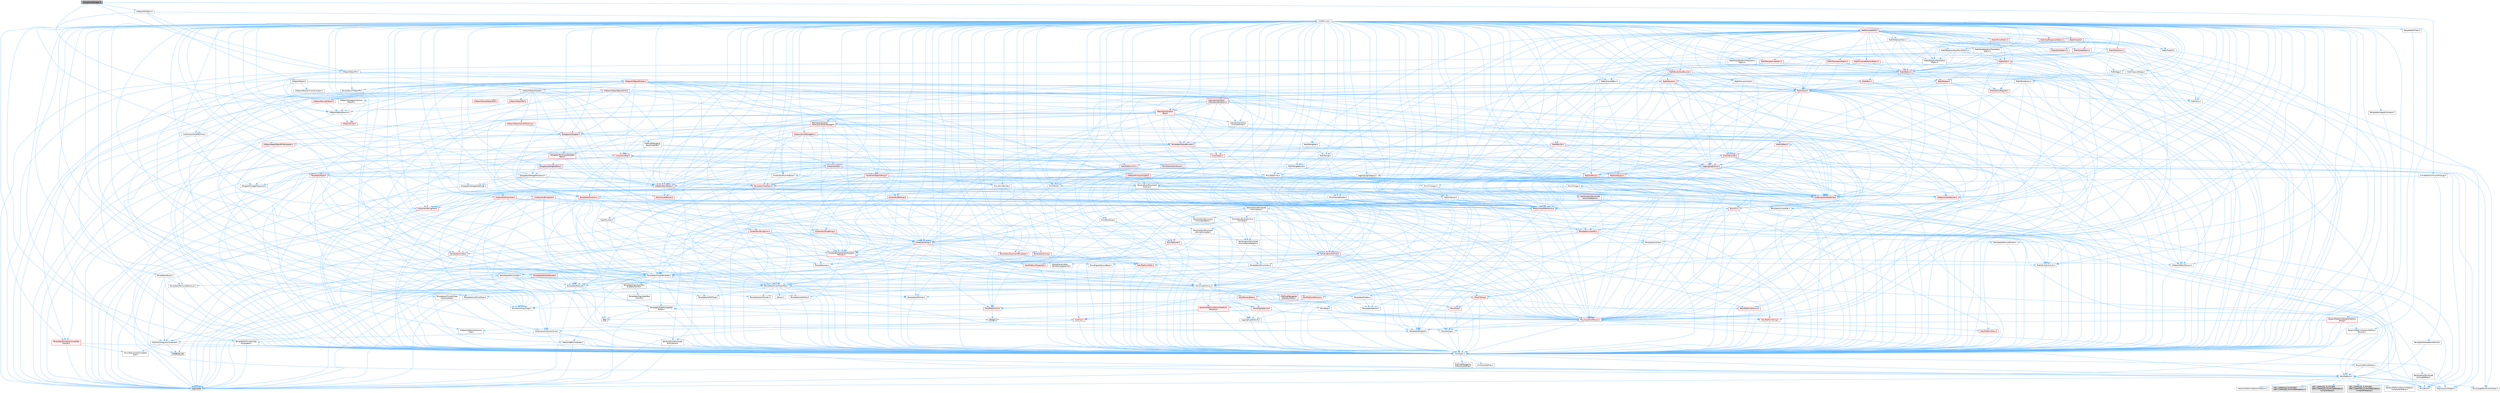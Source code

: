digraph "TransactionManager.h"
{
 // INTERACTIVE_SVG=YES
 // LATEX_PDF_SIZE
  bgcolor="transparent";
  edge [fontname=Helvetica,fontsize=10,labelfontname=Helvetica,labelfontsize=10];
  node [fontname=Helvetica,fontsize=10,shape=box,height=0.2,width=0.4];
  Node1 [id="Node000001",label="TransactionManager.h",height=0.2,width=0.4,color="gray40", fillcolor="grey60", style="filled", fontcolor="black",tooltip=" "];
  Node1 -> Node2 [id="edge1_Node000001_Node000002",color="steelblue1",style="solid",tooltip=" "];
  Node2 [id="Node000002",label="CurveEditorCommandChange.h",height=0.2,width=0.4,color="grey40", fillcolor="white", style="filled",URL="$d4/d4f/CurveEditorCommandChange_8h.html",tooltip=" "];
  Node2 -> Node3 [id="edge2_Node000002_Node000003",color="steelblue1",style="solid",tooltip=" "];
  Node3 [id="Node000003",label="Misc/Change.h",height=0.2,width=0.4,color="grey40", fillcolor="white", style="filled",URL="$d2/d78/Change_8h.html",tooltip=" "];
  Node3 -> Node4 [id="edge3_Node000003_Node000004",color="steelblue1",style="solid",tooltip=" "];
  Node4 [id="Node000004",label="Containers/Array.h",height=0.2,width=0.4,color="red", fillcolor="#FFF0F0", style="filled",URL="$df/dd0/Array_8h.html",tooltip=" "];
  Node4 -> Node5 [id="edge4_Node000004_Node000005",color="steelblue1",style="solid",tooltip=" "];
  Node5 [id="Node000005",label="CoreTypes.h",height=0.2,width=0.4,color="grey40", fillcolor="white", style="filled",URL="$dc/dec/CoreTypes_8h.html",tooltip=" "];
  Node5 -> Node6 [id="edge5_Node000005_Node000006",color="steelblue1",style="solid",tooltip=" "];
  Node6 [id="Node000006",label="HAL/Platform.h",height=0.2,width=0.4,color="grey40", fillcolor="white", style="filled",URL="$d9/dd0/Platform_8h.html",tooltip=" "];
  Node6 -> Node7 [id="edge6_Node000006_Node000007",color="steelblue1",style="solid",tooltip=" "];
  Node7 [id="Node000007",label="Misc/Build.h",height=0.2,width=0.4,color="grey40", fillcolor="white", style="filled",URL="$d3/dbb/Build_8h.html",tooltip=" "];
  Node6 -> Node8 [id="edge7_Node000006_Node000008",color="steelblue1",style="solid",tooltip=" "];
  Node8 [id="Node000008",label="Misc/LargeWorldCoordinates.h",height=0.2,width=0.4,color="grey40", fillcolor="white", style="filled",URL="$d2/dcb/LargeWorldCoordinates_8h.html",tooltip=" "];
  Node6 -> Node9 [id="edge8_Node000006_Node000009",color="steelblue1",style="solid",tooltip=" "];
  Node9 [id="Node000009",label="type_traits",height=0.2,width=0.4,color="grey60", fillcolor="#E0E0E0", style="filled",tooltip=" "];
  Node6 -> Node10 [id="edge9_Node000006_Node000010",color="steelblue1",style="solid",tooltip=" "];
  Node10 [id="Node000010",label="PreprocessorHelpers.h",height=0.2,width=0.4,color="grey40", fillcolor="white", style="filled",URL="$db/ddb/PreprocessorHelpers_8h.html",tooltip=" "];
  Node6 -> Node11 [id="edge10_Node000006_Node000011",color="steelblue1",style="solid",tooltip=" "];
  Node11 [id="Node000011",label="UBT_COMPILED_PLATFORM\l/UBT_COMPILED_PLATFORMPlatform\lCompilerPreSetup.h",height=0.2,width=0.4,color="grey60", fillcolor="#E0E0E0", style="filled",tooltip=" "];
  Node6 -> Node12 [id="edge11_Node000006_Node000012",color="steelblue1",style="solid",tooltip=" "];
  Node12 [id="Node000012",label="GenericPlatform/GenericPlatform\lCompilerPreSetup.h",height=0.2,width=0.4,color="grey40", fillcolor="white", style="filled",URL="$d9/dc8/GenericPlatformCompilerPreSetup_8h.html",tooltip=" "];
  Node6 -> Node13 [id="edge12_Node000006_Node000013",color="steelblue1",style="solid",tooltip=" "];
  Node13 [id="Node000013",label="GenericPlatform/GenericPlatform.h",height=0.2,width=0.4,color="grey40", fillcolor="white", style="filled",URL="$d6/d84/GenericPlatform_8h.html",tooltip=" "];
  Node6 -> Node14 [id="edge13_Node000006_Node000014",color="steelblue1",style="solid",tooltip=" "];
  Node14 [id="Node000014",label="UBT_COMPILED_PLATFORM\l/UBT_COMPILED_PLATFORMPlatform.h",height=0.2,width=0.4,color="grey60", fillcolor="#E0E0E0", style="filled",tooltip=" "];
  Node6 -> Node15 [id="edge14_Node000006_Node000015",color="steelblue1",style="solid",tooltip=" "];
  Node15 [id="Node000015",label="UBT_COMPILED_PLATFORM\l/UBT_COMPILED_PLATFORMPlatform\lCompilerSetup.h",height=0.2,width=0.4,color="grey60", fillcolor="#E0E0E0", style="filled",tooltip=" "];
  Node5 -> Node16 [id="edge15_Node000005_Node000016",color="steelblue1",style="solid",tooltip=" "];
  Node16 [id="Node000016",label="ProfilingDebugging\l/UMemoryDefines.h",height=0.2,width=0.4,color="grey40", fillcolor="white", style="filled",URL="$d2/da2/UMemoryDefines_8h.html",tooltip=" "];
  Node5 -> Node17 [id="edge16_Node000005_Node000017",color="steelblue1",style="solid",tooltip=" "];
  Node17 [id="Node000017",label="Misc/CoreMiscDefines.h",height=0.2,width=0.4,color="grey40", fillcolor="white", style="filled",URL="$da/d38/CoreMiscDefines_8h.html",tooltip=" "];
  Node17 -> Node6 [id="edge17_Node000017_Node000006",color="steelblue1",style="solid",tooltip=" "];
  Node17 -> Node10 [id="edge18_Node000017_Node000010",color="steelblue1",style="solid",tooltip=" "];
  Node5 -> Node18 [id="edge19_Node000005_Node000018",color="steelblue1",style="solid",tooltip=" "];
  Node18 [id="Node000018",label="Misc/CoreDefines.h",height=0.2,width=0.4,color="grey40", fillcolor="white", style="filled",URL="$d3/dd2/CoreDefines_8h.html",tooltip=" "];
  Node4 -> Node19 [id="edge20_Node000004_Node000019",color="steelblue1",style="solid",tooltip=" "];
  Node19 [id="Node000019",label="Misc/AssertionMacros.h",height=0.2,width=0.4,color="red", fillcolor="#FFF0F0", style="filled",URL="$d0/dfa/AssertionMacros_8h.html",tooltip=" "];
  Node19 -> Node5 [id="edge21_Node000019_Node000005",color="steelblue1",style="solid",tooltip=" "];
  Node19 -> Node6 [id="edge22_Node000019_Node000006",color="steelblue1",style="solid",tooltip=" "];
  Node19 -> Node20 [id="edge23_Node000019_Node000020",color="steelblue1",style="solid",tooltip=" "];
  Node20 [id="Node000020",label="HAL/PlatformMisc.h",height=0.2,width=0.4,color="red", fillcolor="#FFF0F0", style="filled",URL="$d0/df5/PlatformMisc_8h.html",tooltip=" "];
  Node20 -> Node5 [id="edge24_Node000020_Node000005",color="steelblue1",style="solid",tooltip=" "];
  Node19 -> Node10 [id="edge25_Node000019_Node000010",color="steelblue1",style="solid",tooltip=" "];
  Node19 -> Node56 [id="edge26_Node000019_Node000056",color="steelblue1",style="solid",tooltip=" "];
  Node56 [id="Node000056",label="Templates/EnableIf.h",height=0.2,width=0.4,color="grey40", fillcolor="white", style="filled",URL="$d7/d60/EnableIf_8h.html",tooltip=" "];
  Node56 -> Node5 [id="edge27_Node000056_Node000005",color="steelblue1",style="solid",tooltip=" "];
  Node19 -> Node62 [id="edge28_Node000019_Node000062",color="steelblue1",style="solid",tooltip=" "];
  Node62 [id="Node000062",label="Misc/VarArgs.h",height=0.2,width=0.4,color="grey40", fillcolor="white", style="filled",URL="$d5/d6f/VarArgs_8h.html",tooltip=" "];
  Node62 -> Node5 [id="edge29_Node000062_Node000005",color="steelblue1",style="solid",tooltip=" "];
  Node4 -> Node74 [id="edge30_Node000004_Node000074",color="steelblue1",style="solid",tooltip=" "];
  Node74 [id="Node000074",label="HAL/UnrealMemory.h",height=0.2,width=0.4,color="grey40", fillcolor="white", style="filled",URL="$d9/d96/UnrealMemory_8h.html",tooltip=" "];
  Node74 -> Node5 [id="edge31_Node000074_Node000005",color="steelblue1",style="solid",tooltip=" "];
  Node74 -> Node75 [id="edge32_Node000074_Node000075",color="steelblue1",style="solid",tooltip=" "];
  Node75 [id="Node000075",label="GenericPlatform/GenericPlatform\lMemory.h",height=0.2,width=0.4,color="red", fillcolor="#FFF0F0", style="filled",URL="$dd/d22/GenericPlatformMemory_8h.html",tooltip=" "];
  Node75 -> Node27 [id="edge33_Node000075_Node000027",color="steelblue1",style="solid",tooltip=" "];
  Node27 [id="Node000027",label="CoreFwd.h",height=0.2,width=0.4,color="red", fillcolor="#FFF0F0", style="filled",URL="$d1/d1e/CoreFwd_8h.html",tooltip=" "];
  Node27 -> Node5 [id="edge34_Node000027_Node000005",color="steelblue1",style="solid",tooltip=" "];
  Node27 -> Node28 [id="edge35_Node000027_Node000028",color="steelblue1",style="solid",tooltip=" "];
  Node28 [id="Node000028",label="Containers/ContainersFwd.h",height=0.2,width=0.4,color="grey40", fillcolor="white", style="filled",URL="$d4/d0a/ContainersFwd_8h.html",tooltip=" "];
  Node28 -> Node6 [id="edge36_Node000028_Node000006",color="steelblue1",style="solid",tooltip=" "];
  Node28 -> Node5 [id="edge37_Node000028_Node000005",color="steelblue1",style="solid",tooltip=" "];
  Node28 -> Node25 [id="edge38_Node000028_Node000025",color="steelblue1",style="solid",tooltip=" "];
  Node25 [id="Node000025",label="Traits/IsContiguousContainer.h",height=0.2,width=0.4,color="grey40", fillcolor="white", style="filled",URL="$d5/d3c/IsContiguousContainer_8h.html",tooltip=" "];
  Node25 -> Node5 [id="edge39_Node000025_Node000005",color="steelblue1",style="solid",tooltip=" "];
  Node25 -> Node26 [id="edge40_Node000025_Node000026",color="steelblue1",style="solid",tooltip=" "];
  Node26 [id="Node000026",label="Misc/StaticAssertComplete\lType.h",height=0.2,width=0.4,color="grey40", fillcolor="white", style="filled",URL="$d5/d4e/StaticAssertCompleteType_8h.html",tooltip=" "];
  Node25 -> Node24 [id="edge41_Node000025_Node000024",color="steelblue1",style="solid",tooltip=" "];
  Node24 [id="Node000024",label="initializer_list",height=0.2,width=0.4,color="grey60", fillcolor="#E0E0E0", style="filled",tooltip=" "];
  Node27 -> Node30 [id="edge42_Node000027_Node000030",color="steelblue1",style="solid",tooltip=" "];
  Node30 [id="Node000030",label="UObject/UObjectHierarchy\lFwd.h",height=0.2,width=0.4,color="grey40", fillcolor="white", style="filled",URL="$d3/d13/UObjectHierarchyFwd_8h.html",tooltip=" "];
  Node75 -> Node5 [id="edge43_Node000075_Node000005",color="steelblue1",style="solid",tooltip=" "];
  Node75 -> Node76 [id="edge44_Node000075_Node000076",color="steelblue1",style="solid",tooltip=" "];
  Node76 [id="Node000076",label="HAL/PlatformString.h",height=0.2,width=0.4,color="red", fillcolor="#FFF0F0", style="filled",URL="$db/db5/PlatformString_8h.html",tooltip=" "];
  Node76 -> Node5 [id="edge45_Node000076_Node000005",color="steelblue1",style="solid",tooltip=" "];
  Node75 -> Node41 [id="edge46_Node000075_Node000041",color="steelblue1",style="solid",tooltip=" "];
  Node41 [id="Node000041",label="string.h",height=0.2,width=0.4,color="grey60", fillcolor="#E0E0E0", style="filled",tooltip=" "];
  Node74 -> Node78 [id="edge47_Node000074_Node000078",color="steelblue1",style="solid",tooltip=" "];
  Node78 [id="Node000078",label="HAL/MemoryBase.h",height=0.2,width=0.4,color="red", fillcolor="#FFF0F0", style="filled",URL="$d6/d9f/MemoryBase_8h.html",tooltip=" "];
  Node78 -> Node5 [id="edge48_Node000078_Node000005",color="steelblue1",style="solid",tooltip=" "];
  Node78 -> Node49 [id="edge49_Node000078_Node000049",color="steelblue1",style="solid",tooltip=" "];
  Node49 [id="Node000049",label="HAL/PlatformAtomics.h",height=0.2,width=0.4,color="red", fillcolor="#FFF0F0", style="filled",URL="$d3/d36/PlatformAtomics_8h.html",tooltip=" "];
  Node49 -> Node5 [id="edge50_Node000049_Node000005",color="steelblue1",style="solid",tooltip=" "];
  Node78 -> Node32 [id="edge51_Node000078_Node000032",color="steelblue1",style="solid",tooltip=" "];
  Node32 [id="Node000032",label="HAL/PlatformCrt.h",height=0.2,width=0.4,color="red", fillcolor="#FFF0F0", style="filled",URL="$d8/d75/PlatformCrt_8h.html",tooltip=" "];
  Node32 -> Node33 [id="edge52_Node000032_Node000033",color="steelblue1",style="solid",tooltip=" "];
  Node33 [id="Node000033",label="new",height=0.2,width=0.4,color="grey60", fillcolor="#E0E0E0", style="filled",tooltip=" "];
  Node32 -> Node41 [id="edge53_Node000032_Node000041",color="steelblue1",style="solid",tooltip=" "];
  Node78 -> Node79 [id="edge54_Node000078_Node000079",color="steelblue1",style="solid",tooltip=" "];
  Node79 [id="Node000079",label="Misc/Exec.h",height=0.2,width=0.4,color="grey40", fillcolor="white", style="filled",URL="$de/ddb/Exec_8h.html",tooltip=" "];
  Node79 -> Node5 [id="edge55_Node000079_Node000005",color="steelblue1",style="solid",tooltip=" "];
  Node79 -> Node19 [id="edge56_Node000079_Node000019",color="steelblue1",style="solid",tooltip=" "];
  Node78 -> Node80 [id="edge57_Node000078_Node000080",color="steelblue1",style="solid",tooltip=" "];
  Node80 [id="Node000080",label="Misc/OutputDevice.h",height=0.2,width=0.4,color="red", fillcolor="#FFF0F0", style="filled",URL="$d7/d32/OutputDevice_8h.html",tooltip=" "];
  Node80 -> Node27 [id="edge58_Node000080_Node000027",color="steelblue1",style="solid",tooltip=" "];
  Node80 -> Node5 [id="edge59_Node000080_Node000005",color="steelblue1",style="solid",tooltip=" "];
  Node80 -> Node81 [id="edge60_Node000080_Node000081",color="steelblue1",style="solid",tooltip=" "];
  Node81 [id="Node000081",label="Logging/LogVerbosity.h",height=0.2,width=0.4,color="grey40", fillcolor="white", style="filled",URL="$d2/d8f/LogVerbosity_8h.html",tooltip=" "];
  Node81 -> Node5 [id="edge61_Node000081_Node000005",color="steelblue1",style="solid",tooltip=" "];
  Node80 -> Node62 [id="edge62_Node000080_Node000062",color="steelblue1",style="solid",tooltip=" "];
  Node74 -> Node91 [id="edge63_Node000074_Node000091",color="steelblue1",style="solid",tooltip=" "];
  Node91 [id="Node000091",label="HAL/PlatformMemory.h",height=0.2,width=0.4,color="red", fillcolor="#FFF0F0", style="filled",URL="$de/d68/PlatformMemory_8h.html",tooltip=" "];
  Node91 -> Node5 [id="edge64_Node000091_Node000005",color="steelblue1",style="solid",tooltip=" "];
  Node91 -> Node75 [id="edge65_Node000091_Node000075",color="steelblue1",style="solid",tooltip=" "];
  Node74 -> Node93 [id="edge66_Node000074_Node000093",color="steelblue1",style="solid",tooltip=" "];
  Node93 [id="Node000093",label="ProfilingDebugging\l/MemoryTrace.h",height=0.2,width=0.4,color="red", fillcolor="#FFF0F0", style="filled",URL="$da/dd7/MemoryTrace_8h.html",tooltip=" "];
  Node93 -> Node6 [id="edge67_Node000093_Node000006",color="steelblue1",style="solid",tooltip=" "];
  Node93 -> Node44 [id="edge68_Node000093_Node000044",color="steelblue1",style="solid",tooltip=" "];
  Node44 [id="Node000044",label="Misc/EnumClassFlags.h",height=0.2,width=0.4,color="grey40", fillcolor="white", style="filled",URL="$d8/de7/EnumClassFlags_8h.html",tooltip=" "];
  Node74 -> Node94 [id="edge69_Node000074_Node000094",color="steelblue1",style="solid",tooltip=" "];
  Node94 [id="Node000094",label="Templates/IsPointer.h",height=0.2,width=0.4,color="grey40", fillcolor="white", style="filled",URL="$d7/d05/IsPointer_8h.html",tooltip=" "];
  Node94 -> Node5 [id="edge70_Node000094_Node000005",color="steelblue1",style="solid",tooltip=" "];
  Node4 -> Node95 [id="edge71_Node000004_Node000095",color="steelblue1",style="solid",tooltip=" "];
  Node95 [id="Node000095",label="Templates/UnrealTypeTraits.h",height=0.2,width=0.4,color="grey40", fillcolor="white", style="filled",URL="$d2/d2d/UnrealTypeTraits_8h.html",tooltip=" "];
  Node95 -> Node5 [id="edge72_Node000095_Node000005",color="steelblue1",style="solid",tooltip=" "];
  Node95 -> Node94 [id="edge73_Node000095_Node000094",color="steelblue1",style="solid",tooltip=" "];
  Node95 -> Node19 [id="edge74_Node000095_Node000019",color="steelblue1",style="solid",tooltip=" "];
  Node95 -> Node87 [id="edge75_Node000095_Node000087",color="steelblue1",style="solid",tooltip=" "];
  Node87 [id="Node000087",label="Templates/AndOrNot.h",height=0.2,width=0.4,color="grey40", fillcolor="white", style="filled",URL="$db/d0a/AndOrNot_8h.html",tooltip=" "];
  Node87 -> Node5 [id="edge76_Node000087_Node000005",color="steelblue1",style="solid",tooltip=" "];
  Node95 -> Node56 [id="edge77_Node000095_Node000056",color="steelblue1",style="solid",tooltip=" "];
  Node95 -> Node96 [id="edge78_Node000095_Node000096",color="steelblue1",style="solid",tooltip=" "];
  Node96 [id="Node000096",label="Templates/IsArithmetic.h",height=0.2,width=0.4,color="grey40", fillcolor="white", style="filled",URL="$d2/d5d/IsArithmetic_8h.html",tooltip=" "];
  Node96 -> Node5 [id="edge79_Node000096_Node000005",color="steelblue1",style="solid",tooltip=" "];
  Node95 -> Node59 [id="edge80_Node000095_Node000059",color="steelblue1",style="solid",tooltip=" "];
  Node59 [id="Node000059",label="IsEnum.h",height=0.2,width=0.4,color="grey40", fillcolor="white", style="filled",URL="$d4/de5/IsEnum_8h.html",tooltip=" "];
  Node95 -> Node97 [id="edge81_Node000095_Node000097",color="steelblue1",style="solid",tooltip=" "];
  Node97 [id="Node000097",label="Templates/Models.h",height=0.2,width=0.4,color="grey40", fillcolor="white", style="filled",URL="$d3/d0c/Models_8h.html",tooltip=" "];
  Node97 -> Node65 [id="edge82_Node000097_Node000065",color="steelblue1",style="solid",tooltip=" "];
  Node65 [id="Node000065",label="Templates/Identity.h",height=0.2,width=0.4,color="grey40", fillcolor="white", style="filled",URL="$d0/dd5/Identity_8h.html",tooltip=" "];
  Node95 -> Node98 [id="edge83_Node000095_Node000098",color="steelblue1",style="solid",tooltip=" "];
  Node98 [id="Node000098",label="Templates/IsPODType.h",height=0.2,width=0.4,color="grey40", fillcolor="white", style="filled",URL="$d7/db1/IsPODType_8h.html",tooltip=" "];
  Node98 -> Node5 [id="edge84_Node000098_Node000005",color="steelblue1",style="solid",tooltip=" "];
  Node95 -> Node99 [id="edge85_Node000095_Node000099",color="steelblue1",style="solid",tooltip=" "];
  Node99 [id="Node000099",label="Templates/IsUECoreType.h",height=0.2,width=0.4,color="grey40", fillcolor="white", style="filled",URL="$d1/db8/IsUECoreType_8h.html",tooltip=" "];
  Node99 -> Node5 [id="edge86_Node000099_Node000005",color="steelblue1",style="solid",tooltip=" "];
  Node99 -> Node9 [id="edge87_Node000099_Node000009",color="steelblue1",style="solid",tooltip=" "];
  Node95 -> Node88 [id="edge88_Node000095_Node000088",color="steelblue1",style="solid",tooltip=" "];
  Node88 [id="Node000088",label="Templates/IsTriviallyCopy\lConstructible.h",height=0.2,width=0.4,color="grey40", fillcolor="white", style="filled",URL="$d3/d78/IsTriviallyCopyConstructible_8h.html",tooltip=" "];
  Node88 -> Node5 [id="edge89_Node000088_Node000005",color="steelblue1",style="solid",tooltip=" "];
  Node88 -> Node9 [id="edge90_Node000088_Node000009",color="steelblue1",style="solid",tooltip=" "];
  Node4 -> Node100 [id="edge91_Node000004_Node000100",color="steelblue1",style="solid",tooltip=" "];
  Node100 [id="Node000100",label="Templates/UnrealTemplate.h",height=0.2,width=0.4,color="grey40", fillcolor="white", style="filled",URL="$d4/d24/UnrealTemplate_8h.html",tooltip=" "];
  Node100 -> Node5 [id="edge92_Node000100_Node000005",color="steelblue1",style="solid",tooltip=" "];
  Node100 -> Node94 [id="edge93_Node000100_Node000094",color="steelblue1",style="solid",tooltip=" "];
  Node100 -> Node74 [id="edge94_Node000100_Node000074",color="steelblue1",style="solid",tooltip=" "];
  Node100 -> Node101 [id="edge95_Node000100_Node000101",color="steelblue1",style="solid",tooltip=" "];
  Node101 [id="Node000101",label="Templates/CopyQualifiers\lAndRefsFromTo.h",height=0.2,width=0.4,color="grey40", fillcolor="white", style="filled",URL="$d3/db3/CopyQualifiersAndRefsFromTo_8h.html",tooltip=" "];
  Node101 -> Node102 [id="edge96_Node000101_Node000102",color="steelblue1",style="solid",tooltip=" "];
  Node102 [id="Node000102",label="Templates/CopyQualifiers\lFromTo.h",height=0.2,width=0.4,color="grey40", fillcolor="white", style="filled",URL="$d5/db4/CopyQualifiersFromTo_8h.html",tooltip=" "];
  Node100 -> Node95 [id="edge97_Node000100_Node000095",color="steelblue1",style="solid",tooltip=" "];
  Node100 -> Node103 [id="edge98_Node000100_Node000103",color="steelblue1",style="solid",tooltip=" "];
  Node103 [id="Node000103",label="Templates/RemoveReference.h",height=0.2,width=0.4,color="grey40", fillcolor="white", style="filled",URL="$da/dbe/RemoveReference_8h.html",tooltip=" "];
  Node103 -> Node5 [id="edge99_Node000103_Node000005",color="steelblue1",style="solid",tooltip=" "];
  Node100 -> Node64 [id="edge100_Node000100_Node000064",color="steelblue1",style="solid",tooltip=" "];
  Node64 [id="Node000064",label="Templates/Requires.h",height=0.2,width=0.4,color="grey40", fillcolor="white", style="filled",URL="$dc/d96/Requires_8h.html",tooltip=" "];
  Node64 -> Node56 [id="edge101_Node000064_Node000056",color="steelblue1",style="solid",tooltip=" "];
  Node64 -> Node9 [id="edge102_Node000064_Node000009",color="steelblue1",style="solid",tooltip=" "];
  Node100 -> Node104 [id="edge103_Node000100_Node000104",color="steelblue1",style="solid",tooltip=" "];
  Node104 [id="Node000104",label="Templates/TypeCompatible\lBytes.h",height=0.2,width=0.4,color="grey40", fillcolor="white", style="filled",URL="$df/d0a/TypeCompatibleBytes_8h.html",tooltip=" "];
  Node104 -> Node5 [id="edge104_Node000104_Node000005",color="steelblue1",style="solid",tooltip=" "];
  Node104 -> Node41 [id="edge105_Node000104_Node000041",color="steelblue1",style="solid",tooltip=" "];
  Node104 -> Node33 [id="edge106_Node000104_Node000033",color="steelblue1",style="solid",tooltip=" "];
  Node104 -> Node9 [id="edge107_Node000104_Node000009",color="steelblue1",style="solid",tooltip=" "];
  Node100 -> Node65 [id="edge108_Node000100_Node000065",color="steelblue1",style="solid",tooltip=" "];
  Node100 -> Node25 [id="edge109_Node000100_Node000025",color="steelblue1",style="solid",tooltip=" "];
  Node100 -> Node105 [id="edge110_Node000100_Node000105",color="steelblue1",style="solid",tooltip=" "];
  Node105 [id="Node000105",label="Traits/UseBitwiseSwap.h",height=0.2,width=0.4,color="grey40", fillcolor="white", style="filled",URL="$db/df3/UseBitwiseSwap_8h.html",tooltip=" "];
  Node105 -> Node5 [id="edge111_Node000105_Node000005",color="steelblue1",style="solid",tooltip=" "];
  Node105 -> Node9 [id="edge112_Node000105_Node000009",color="steelblue1",style="solid",tooltip=" "];
  Node100 -> Node9 [id="edge113_Node000100_Node000009",color="steelblue1",style="solid",tooltip=" "];
  Node4 -> Node107 [id="edge114_Node000004_Node000107",color="steelblue1",style="solid",tooltip=" "];
  Node107 [id="Node000107",label="Containers/ContainerAllocation\lPolicies.h",height=0.2,width=0.4,color="red", fillcolor="#FFF0F0", style="filled",URL="$d7/dff/ContainerAllocationPolicies_8h.html",tooltip=" "];
  Node107 -> Node5 [id="edge115_Node000107_Node000005",color="steelblue1",style="solid",tooltip=" "];
  Node107 -> Node107 [id="edge116_Node000107_Node000107",color="steelblue1",style="solid",tooltip=" "];
  Node107 -> Node109 [id="edge117_Node000107_Node000109",color="steelblue1",style="solid",tooltip=" "];
  Node109 [id="Node000109",label="HAL/PlatformMath.h",height=0.2,width=0.4,color="red", fillcolor="#FFF0F0", style="filled",URL="$dc/d53/PlatformMath_8h.html",tooltip=" "];
  Node109 -> Node5 [id="edge118_Node000109_Node000005",color="steelblue1",style="solid",tooltip=" "];
  Node107 -> Node74 [id="edge119_Node000107_Node000074",color="steelblue1",style="solid",tooltip=" "];
  Node107 -> Node42 [id="edge120_Node000107_Node000042",color="steelblue1",style="solid",tooltip=" "];
  Node42 [id="Node000042",label="Math/NumericLimits.h",height=0.2,width=0.4,color="grey40", fillcolor="white", style="filled",URL="$df/d1b/NumericLimits_8h.html",tooltip=" "];
  Node42 -> Node5 [id="edge121_Node000042_Node000005",color="steelblue1",style="solid",tooltip=" "];
  Node107 -> Node19 [id="edge122_Node000107_Node000019",color="steelblue1",style="solid",tooltip=" "];
  Node107 -> Node118 [id="edge123_Node000107_Node000118",color="steelblue1",style="solid",tooltip=" "];
  Node118 [id="Node000118",label="Templates/MemoryOps.h",height=0.2,width=0.4,color="grey40", fillcolor="white", style="filled",URL="$db/dea/MemoryOps_8h.html",tooltip=" "];
  Node118 -> Node5 [id="edge124_Node000118_Node000005",color="steelblue1",style="solid",tooltip=" "];
  Node118 -> Node74 [id="edge125_Node000118_Node000074",color="steelblue1",style="solid",tooltip=" "];
  Node118 -> Node89 [id="edge126_Node000118_Node000089",color="steelblue1",style="solid",tooltip=" "];
  Node89 [id="Node000089",label="Templates/IsTriviallyCopy\lAssignable.h",height=0.2,width=0.4,color="grey40", fillcolor="white", style="filled",URL="$d2/df2/IsTriviallyCopyAssignable_8h.html",tooltip=" "];
  Node89 -> Node5 [id="edge127_Node000089_Node000005",color="steelblue1",style="solid",tooltip=" "];
  Node89 -> Node9 [id="edge128_Node000089_Node000009",color="steelblue1",style="solid",tooltip=" "];
  Node118 -> Node88 [id="edge129_Node000118_Node000088",color="steelblue1",style="solid",tooltip=" "];
  Node118 -> Node64 [id="edge130_Node000118_Node000064",color="steelblue1",style="solid",tooltip=" "];
  Node118 -> Node95 [id="edge131_Node000118_Node000095",color="steelblue1",style="solid",tooltip=" "];
  Node118 -> Node105 [id="edge132_Node000118_Node000105",color="steelblue1",style="solid",tooltip=" "];
  Node118 -> Node33 [id="edge133_Node000118_Node000033",color="steelblue1",style="solid",tooltip=" "];
  Node118 -> Node9 [id="edge134_Node000118_Node000009",color="steelblue1",style="solid",tooltip=" "];
  Node107 -> Node104 [id="edge135_Node000107_Node000104",color="steelblue1",style="solid",tooltip=" "];
  Node107 -> Node9 [id="edge136_Node000107_Node000009",color="steelblue1",style="solid",tooltip=" "];
  Node4 -> Node120 [id="edge137_Node000004_Node000120",color="steelblue1",style="solid",tooltip=" "];
  Node120 [id="Node000120",label="Serialization/Archive.h",height=0.2,width=0.4,color="red", fillcolor="#FFF0F0", style="filled",URL="$d7/d3b/Archive_8h.html",tooltip=" "];
  Node120 -> Node27 [id="edge138_Node000120_Node000027",color="steelblue1",style="solid",tooltip=" "];
  Node120 -> Node5 [id="edge139_Node000120_Node000005",color="steelblue1",style="solid",tooltip=" "];
  Node120 -> Node121 [id="edge140_Node000120_Node000121",color="steelblue1",style="solid",tooltip=" "];
  Node121 [id="Node000121",label="HAL/PlatformProperties.h",height=0.2,width=0.4,color="red", fillcolor="#FFF0F0", style="filled",URL="$d9/db0/PlatformProperties_8h.html",tooltip=" "];
  Node121 -> Node5 [id="edge141_Node000121_Node000005",color="steelblue1",style="solid",tooltip=" "];
  Node120 -> Node124 [id="edge142_Node000120_Node000124",color="steelblue1",style="solid",tooltip=" "];
  Node124 [id="Node000124",label="Internationalization\l/TextNamespaceFwd.h",height=0.2,width=0.4,color="grey40", fillcolor="white", style="filled",URL="$d8/d97/TextNamespaceFwd_8h.html",tooltip=" "];
  Node124 -> Node5 [id="edge143_Node000124_Node000005",color="steelblue1",style="solid",tooltip=" "];
  Node120 -> Node19 [id="edge144_Node000120_Node000019",color="steelblue1",style="solid",tooltip=" "];
  Node120 -> Node7 [id="edge145_Node000120_Node000007",color="steelblue1",style="solid",tooltip=" "];
  Node120 -> Node125 [id="edge146_Node000120_Node000125",color="steelblue1",style="solid",tooltip=" "];
  Node125 [id="Node000125",label="Misc/EngineVersionBase.h",height=0.2,width=0.4,color="grey40", fillcolor="white", style="filled",URL="$d5/d2b/EngineVersionBase_8h.html",tooltip=" "];
  Node125 -> Node5 [id="edge147_Node000125_Node000005",color="steelblue1",style="solid",tooltip=" "];
  Node120 -> Node62 [id="edge148_Node000120_Node000062",color="steelblue1",style="solid",tooltip=" "];
  Node120 -> Node56 [id="edge149_Node000120_Node000056",color="steelblue1",style="solid",tooltip=" "];
  Node120 -> Node128 [id="edge150_Node000120_Node000128",color="steelblue1",style="solid",tooltip=" "];
  Node128 [id="Node000128",label="Templates/IsEnumClass.h",height=0.2,width=0.4,color="grey40", fillcolor="white", style="filled",URL="$d7/d15/IsEnumClass_8h.html",tooltip=" "];
  Node128 -> Node5 [id="edge151_Node000128_Node000005",color="steelblue1",style="solid",tooltip=" "];
  Node128 -> Node87 [id="edge152_Node000128_Node000087",color="steelblue1",style="solid",tooltip=" "];
  Node120 -> Node100 [id="edge153_Node000120_Node000100",color="steelblue1",style="solid",tooltip=" "];
  Node120 -> Node129 [id="edge154_Node000120_Node000129",color="steelblue1",style="solid",tooltip=" "];
  Node129 [id="Node000129",label="UObject/ObjectVersion.h",height=0.2,width=0.4,color="grey40", fillcolor="white", style="filled",URL="$da/d63/ObjectVersion_8h.html",tooltip=" "];
  Node129 -> Node5 [id="edge155_Node000129_Node000005",color="steelblue1",style="solid",tooltip=" "];
  Node4 -> Node146 [id="edge156_Node000004_Node000146",color="steelblue1",style="solid",tooltip=" "];
  Node146 [id="Node000146",label="Templates/Invoke.h",height=0.2,width=0.4,color="red", fillcolor="#FFF0F0", style="filled",URL="$d7/deb/Invoke_8h.html",tooltip=" "];
  Node146 -> Node5 [id="edge157_Node000146_Node000005",color="steelblue1",style="solid",tooltip=" "];
  Node146 -> Node100 [id="edge158_Node000146_Node000100",color="steelblue1",style="solid",tooltip=" "];
  Node146 -> Node9 [id="edge159_Node000146_Node000009",color="steelblue1",style="solid",tooltip=" "];
  Node4 -> Node151 [id="edge160_Node000004_Node000151",color="steelblue1",style="solid",tooltip=" "];
  Node151 [id="Node000151",label="Templates/Less.h",height=0.2,width=0.4,color="grey40", fillcolor="white", style="filled",URL="$de/dc8/Less_8h.html",tooltip=" "];
  Node151 -> Node5 [id="edge161_Node000151_Node000005",color="steelblue1",style="solid",tooltip=" "];
  Node151 -> Node100 [id="edge162_Node000151_Node000100",color="steelblue1",style="solid",tooltip=" "];
  Node4 -> Node64 [id="edge163_Node000004_Node000064",color="steelblue1",style="solid",tooltip=" "];
  Node4 -> Node159 [id="edge164_Node000004_Node000159",color="steelblue1",style="solid",tooltip=" "];
  Node159 [id="Node000159",label="Templates/Sorting.h",height=0.2,width=0.4,color="red", fillcolor="#FFF0F0", style="filled",URL="$d3/d9e/Sorting_8h.html",tooltip=" "];
  Node159 -> Node5 [id="edge165_Node000159_Node000005",color="steelblue1",style="solid",tooltip=" "];
  Node159 -> Node109 [id="edge166_Node000159_Node000109",color="steelblue1",style="solid",tooltip=" "];
  Node159 -> Node151 [id="edge167_Node000159_Node000151",color="steelblue1",style="solid",tooltip=" "];
  Node4 -> Node163 [id="edge168_Node000004_Node000163",color="steelblue1",style="solid",tooltip=" "];
  Node163 [id="Node000163",label="Templates/AlignmentTemplates.h",height=0.2,width=0.4,color="red", fillcolor="#FFF0F0", style="filled",URL="$dd/d32/AlignmentTemplates_8h.html",tooltip=" "];
  Node163 -> Node5 [id="edge169_Node000163_Node000005",color="steelblue1",style="solid",tooltip=" "];
  Node163 -> Node94 [id="edge170_Node000163_Node000094",color="steelblue1",style="solid",tooltip=" "];
  Node4 -> Node9 [id="edge171_Node000004_Node000009",color="steelblue1",style="solid",tooltip=" "];
  Node3 -> Node164 [id="edge172_Node000003_Node000164",color="steelblue1",style="solid",tooltip=" "];
  Node164 [id="Node000164",label="Containers/UnrealString.h",height=0.2,width=0.4,color="red", fillcolor="#FFF0F0", style="filled",URL="$d5/dba/UnrealString_8h.html",tooltip=" "];
  Node3 -> Node6 [id="edge173_Node000003_Node000006",color="steelblue1",style="solid",tooltip=" "];
  Node3 -> Node32 [id="edge174_Node000003_Node000032",color="steelblue1",style="solid",tooltip=" "];
  Node3 -> Node19 [id="edge175_Node000003_Node000019",color="steelblue1",style="solid",tooltip=" "];
  Node3 -> Node168 [id="edge176_Node000003_Node000168",color="steelblue1",style="solid",tooltip=" "];
  Node168 [id="Node000168",label="Templates/UniquePtr.h",height=0.2,width=0.4,color="red", fillcolor="#FFF0F0", style="filled",URL="$de/d1a/UniquePtr_8h.html",tooltip=" "];
  Node168 -> Node5 [id="edge177_Node000168_Node000005",color="steelblue1",style="solid",tooltip=" "];
  Node168 -> Node100 [id="edge178_Node000168_Node000100",color="steelblue1",style="solid",tooltip=" "];
  Node168 -> Node169 [id="edge179_Node000168_Node000169",color="steelblue1",style="solid",tooltip=" "];
  Node169 [id="Node000169",label="Templates/IsArray.h",height=0.2,width=0.4,color="grey40", fillcolor="white", style="filled",URL="$d8/d8d/IsArray_8h.html",tooltip=" "];
  Node169 -> Node5 [id="edge180_Node000169_Node000005",color="steelblue1",style="solid",tooltip=" "];
  Node168 -> Node170 [id="edge181_Node000168_Node000170",color="steelblue1",style="solid",tooltip=" "];
  Node170 [id="Node000170",label="Templates/RemoveExtent.h",height=0.2,width=0.4,color="grey40", fillcolor="white", style="filled",URL="$dc/de9/RemoveExtent_8h.html",tooltip=" "];
  Node170 -> Node5 [id="edge182_Node000170_Node000005",color="steelblue1",style="solid",tooltip=" "];
  Node168 -> Node64 [id="edge183_Node000168_Node000064",color="steelblue1",style="solid",tooltip=" "];
  Node168 -> Node9 [id="edge184_Node000168_Node000009",color="steelblue1",style="solid",tooltip=" "];
  Node3 -> Node100 [id="edge185_Node000003_Node000100",color="steelblue1",style="solid",tooltip=" "];
  Node2 -> Node171 [id="edge186_Node000002_Node000171",color="steelblue1",style="solid",tooltip=" "];
  Node171 [id="Node000171",label="Templates/SharedPointerFwd.h",height=0.2,width=0.4,color="grey40", fillcolor="white", style="filled",URL="$d3/d1d/SharedPointerFwd_8h.html",tooltip=" "];
  Node171 -> Node6 [id="edge187_Node000171_Node000006",color="steelblue1",style="solid",tooltip=" "];
  Node1 -> Node100 [id="edge188_Node000001_Node000100",color="steelblue1",style="solid",tooltip=" "];
  Node1 -> Node172 [id="edge189_Node000001_Node000172",color="steelblue1",style="solid",tooltip=" "];
  Node172 [id="Node000172",label="UObject/GCObject.h",height=0.2,width=0.4,color="grey40", fillcolor="white", style="filled",URL="$db/d9c/GCObject_8h.html",tooltip=" "];
  Node172 -> Node173 [id="edge190_Node000172_Node000173",color="steelblue1",style="solid",tooltip=" "];
  Node173 [id="Node000173",label="CoreMinimal.h",height=0.2,width=0.4,color="grey40", fillcolor="white", style="filled",URL="$d7/d67/CoreMinimal_8h.html",tooltip=" "];
  Node173 -> Node5 [id="edge191_Node000173_Node000005",color="steelblue1",style="solid",tooltip=" "];
  Node173 -> Node27 [id="edge192_Node000173_Node000027",color="steelblue1",style="solid",tooltip=" "];
  Node173 -> Node30 [id="edge193_Node000173_Node000030",color="steelblue1",style="solid",tooltip=" "];
  Node173 -> Node28 [id="edge194_Node000173_Node000028",color="steelblue1",style="solid",tooltip=" "];
  Node173 -> Node62 [id="edge195_Node000173_Node000062",color="steelblue1",style="solid",tooltip=" "];
  Node173 -> Node81 [id="edge196_Node000173_Node000081",color="steelblue1",style="solid",tooltip=" "];
  Node173 -> Node80 [id="edge197_Node000173_Node000080",color="steelblue1",style="solid",tooltip=" "];
  Node173 -> Node32 [id="edge198_Node000173_Node000032",color="steelblue1",style="solid",tooltip=" "];
  Node173 -> Node20 [id="edge199_Node000173_Node000020",color="steelblue1",style="solid",tooltip=" "];
  Node173 -> Node19 [id="edge200_Node000173_Node000019",color="steelblue1",style="solid",tooltip=" "];
  Node173 -> Node94 [id="edge201_Node000173_Node000094",color="steelblue1",style="solid",tooltip=" "];
  Node173 -> Node91 [id="edge202_Node000173_Node000091",color="steelblue1",style="solid",tooltip=" "];
  Node173 -> Node49 [id="edge203_Node000173_Node000049",color="steelblue1",style="solid",tooltip=" "];
  Node173 -> Node79 [id="edge204_Node000173_Node000079",color="steelblue1",style="solid",tooltip=" "];
  Node173 -> Node78 [id="edge205_Node000173_Node000078",color="steelblue1",style="solid",tooltip=" "];
  Node173 -> Node74 [id="edge206_Node000173_Node000074",color="steelblue1",style="solid",tooltip=" "];
  Node173 -> Node96 [id="edge207_Node000173_Node000096",color="steelblue1",style="solid",tooltip=" "];
  Node173 -> Node87 [id="edge208_Node000173_Node000087",color="steelblue1",style="solid",tooltip=" "];
  Node173 -> Node98 [id="edge209_Node000173_Node000098",color="steelblue1",style="solid",tooltip=" "];
  Node173 -> Node99 [id="edge210_Node000173_Node000099",color="steelblue1",style="solid",tooltip=" "];
  Node173 -> Node88 [id="edge211_Node000173_Node000088",color="steelblue1",style="solid",tooltip=" "];
  Node173 -> Node95 [id="edge212_Node000173_Node000095",color="steelblue1",style="solid",tooltip=" "];
  Node173 -> Node56 [id="edge213_Node000173_Node000056",color="steelblue1",style="solid",tooltip=" "];
  Node173 -> Node103 [id="edge214_Node000173_Node000103",color="steelblue1",style="solid",tooltip=" "];
  Node173 -> Node174 [id="edge215_Node000173_Node000174",color="steelblue1",style="solid",tooltip=" "];
  Node174 [id="Node000174",label="Templates/IntegralConstant.h",height=0.2,width=0.4,color="grey40", fillcolor="white", style="filled",URL="$db/d1b/IntegralConstant_8h.html",tooltip=" "];
  Node174 -> Node5 [id="edge216_Node000174_Node000005",color="steelblue1",style="solid",tooltip=" "];
  Node173 -> Node175 [id="edge217_Node000173_Node000175",color="steelblue1",style="solid",tooltip=" "];
  Node175 [id="Node000175",label="Templates/IsClass.h",height=0.2,width=0.4,color="grey40", fillcolor="white", style="filled",URL="$db/dcb/IsClass_8h.html",tooltip=" "];
  Node175 -> Node5 [id="edge218_Node000175_Node000005",color="steelblue1",style="solid",tooltip=" "];
  Node173 -> Node104 [id="edge219_Node000173_Node000104",color="steelblue1",style="solid",tooltip=" "];
  Node173 -> Node25 [id="edge220_Node000173_Node000025",color="steelblue1",style="solid",tooltip=" "];
  Node173 -> Node100 [id="edge221_Node000173_Node000100",color="steelblue1",style="solid",tooltip=" "];
  Node173 -> Node42 [id="edge222_Node000173_Node000042",color="steelblue1",style="solid",tooltip=" "];
  Node173 -> Node109 [id="edge223_Node000173_Node000109",color="steelblue1",style="solid",tooltip=" "];
  Node173 -> Node89 [id="edge224_Node000173_Node000089",color="steelblue1",style="solid",tooltip=" "];
  Node173 -> Node118 [id="edge225_Node000173_Node000118",color="steelblue1",style="solid",tooltip=" "];
  Node173 -> Node107 [id="edge226_Node000173_Node000107",color="steelblue1",style="solid",tooltip=" "];
  Node173 -> Node128 [id="edge227_Node000173_Node000128",color="steelblue1",style="solid",tooltip=" "];
  Node173 -> Node121 [id="edge228_Node000173_Node000121",color="steelblue1",style="solid",tooltip=" "];
  Node173 -> Node125 [id="edge229_Node000173_Node000125",color="steelblue1",style="solid",tooltip=" "];
  Node173 -> Node124 [id="edge230_Node000173_Node000124",color="steelblue1",style="solid",tooltip=" "];
  Node173 -> Node120 [id="edge231_Node000173_Node000120",color="steelblue1",style="solid",tooltip=" "];
  Node173 -> Node151 [id="edge232_Node000173_Node000151",color="steelblue1",style="solid",tooltip=" "];
  Node173 -> Node159 [id="edge233_Node000173_Node000159",color="steelblue1",style="solid",tooltip=" "];
  Node173 -> Node138 [id="edge234_Node000173_Node000138",color="steelblue1",style="solid",tooltip=" "];
  Node138 [id="Node000138",label="Misc/Char.h",height=0.2,width=0.4,color="red", fillcolor="#FFF0F0", style="filled",URL="$d0/d58/Char_8h.html",tooltip=" "];
  Node138 -> Node5 [id="edge235_Node000138_Node000005",color="steelblue1",style="solid",tooltip=" "];
  Node138 -> Node9 [id="edge236_Node000138_Node000009",color="steelblue1",style="solid",tooltip=" "];
  Node173 -> Node176 [id="edge237_Node000173_Node000176",color="steelblue1",style="solid",tooltip=" "];
  Node176 [id="Node000176",label="GenericPlatform/GenericPlatform\lStricmp.h",height=0.2,width=0.4,color="grey40", fillcolor="white", style="filled",URL="$d2/d86/GenericPlatformStricmp_8h.html",tooltip=" "];
  Node176 -> Node5 [id="edge238_Node000176_Node000005",color="steelblue1",style="solid",tooltip=" "];
  Node173 -> Node177 [id="edge239_Node000173_Node000177",color="steelblue1",style="solid",tooltip=" "];
  Node177 [id="Node000177",label="GenericPlatform/GenericPlatform\lString.h",height=0.2,width=0.4,color="red", fillcolor="#FFF0F0", style="filled",URL="$dd/d20/GenericPlatformString_8h.html",tooltip=" "];
  Node177 -> Node5 [id="edge240_Node000177_Node000005",color="steelblue1",style="solid",tooltip=" "];
  Node177 -> Node176 [id="edge241_Node000177_Node000176",color="steelblue1",style="solid",tooltip=" "];
  Node177 -> Node56 [id="edge242_Node000177_Node000056",color="steelblue1",style="solid",tooltip=" "];
  Node177 -> Node9 [id="edge243_Node000177_Node000009",color="steelblue1",style="solid",tooltip=" "];
  Node173 -> Node76 [id="edge244_Node000173_Node000076",color="steelblue1",style="solid",tooltip=" "];
  Node173 -> Node137 [id="edge245_Node000173_Node000137",color="steelblue1",style="solid",tooltip=" "];
  Node137 [id="Node000137",label="Misc/CString.h",height=0.2,width=0.4,color="red", fillcolor="#FFF0F0", style="filled",URL="$d2/d49/CString_8h.html",tooltip=" "];
  Node137 -> Node5 [id="edge246_Node000137_Node000005",color="steelblue1",style="solid",tooltip=" "];
  Node137 -> Node32 [id="edge247_Node000137_Node000032",color="steelblue1",style="solid",tooltip=" "];
  Node137 -> Node76 [id="edge248_Node000137_Node000076",color="steelblue1",style="solid",tooltip=" "];
  Node137 -> Node19 [id="edge249_Node000137_Node000019",color="steelblue1",style="solid",tooltip=" "];
  Node137 -> Node138 [id="edge250_Node000137_Node000138",color="steelblue1",style="solid",tooltip=" "];
  Node137 -> Node62 [id="edge251_Node000137_Node000062",color="steelblue1",style="solid",tooltip=" "];
  Node173 -> Node136 [id="edge252_Node000173_Node000136",color="steelblue1",style="solid",tooltip=" "];
  Node136 [id="Node000136",label="Misc/Crc.h",height=0.2,width=0.4,color="red", fillcolor="#FFF0F0", style="filled",URL="$d4/dd2/Crc_8h.html",tooltip=" "];
  Node136 -> Node5 [id="edge253_Node000136_Node000005",color="steelblue1",style="solid",tooltip=" "];
  Node136 -> Node76 [id="edge254_Node000136_Node000076",color="steelblue1",style="solid",tooltip=" "];
  Node136 -> Node19 [id="edge255_Node000136_Node000019",color="steelblue1",style="solid",tooltip=" "];
  Node136 -> Node137 [id="edge256_Node000136_Node000137",color="steelblue1",style="solid",tooltip=" "];
  Node136 -> Node138 [id="edge257_Node000136_Node000138",color="steelblue1",style="solid",tooltip=" "];
  Node136 -> Node95 [id="edge258_Node000136_Node000095",color="steelblue1",style="solid",tooltip=" "];
  Node173 -> Node162 [id="edge259_Node000173_Node000162",color="steelblue1",style="solid",tooltip=" "];
  Node162 [id="Node000162",label="Math/UnrealMathUtility.h",height=0.2,width=0.4,color="red", fillcolor="#FFF0F0", style="filled",URL="$db/db8/UnrealMathUtility_8h.html",tooltip=" "];
  Node162 -> Node5 [id="edge260_Node000162_Node000005",color="steelblue1",style="solid",tooltip=" "];
  Node162 -> Node19 [id="edge261_Node000162_Node000019",color="steelblue1",style="solid",tooltip=" "];
  Node162 -> Node109 [id="edge262_Node000162_Node000109",color="steelblue1",style="solid",tooltip=" "];
  Node162 -> Node65 [id="edge263_Node000162_Node000065",color="steelblue1",style="solid",tooltip=" "];
  Node162 -> Node64 [id="edge264_Node000162_Node000064",color="steelblue1",style="solid",tooltip=" "];
  Node173 -> Node164 [id="edge265_Node000173_Node000164",color="steelblue1",style="solid",tooltip=" "];
  Node173 -> Node4 [id="edge266_Node000173_Node000004",color="steelblue1",style="solid",tooltip=" "];
  Node173 -> Node180 [id="edge267_Node000173_Node000180",color="steelblue1",style="solid",tooltip=" "];
  Node180 [id="Node000180",label="Misc/FrameNumber.h",height=0.2,width=0.4,color="grey40", fillcolor="white", style="filled",URL="$dd/dbd/FrameNumber_8h.html",tooltip=" "];
  Node180 -> Node5 [id="edge268_Node000180_Node000005",color="steelblue1",style="solid",tooltip=" "];
  Node180 -> Node42 [id="edge269_Node000180_Node000042",color="steelblue1",style="solid",tooltip=" "];
  Node180 -> Node162 [id="edge270_Node000180_Node000162",color="steelblue1",style="solid",tooltip=" "];
  Node180 -> Node56 [id="edge271_Node000180_Node000056",color="steelblue1",style="solid",tooltip=" "];
  Node180 -> Node95 [id="edge272_Node000180_Node000095",color="steelblue1",style="solid",tooltip=" "];
  Node173 -> Node181 [id="edge273_Node000173_Node000181",color="steelblue1",style="solid",tooltip=" "];
  Node181 [id="Node000181",label="Misc/Timespan.h",height=0.2,width=0.4,color="grey40", fillcolor="white", style="filled",URL="$da/dd9/Timespan_8h.html",tooltip=" "];
  Node181 -> Node5 [id="edge274_Node000181_Node000005",color="steelblue1",style="solid",tooltip=" "];
  Node181 -> Node182 [id="edge275_Node000181_Node000182",color="steelblue1",style="solid",tooltip=" "];
  Node182 [id="Node000182",label="Math/Interval.h",height=0.2,width=0.4,color="grey40", fillcolor="white", style="filled",URL="$d1/d55/Interval_8h.html",tooltip=" "];
  Node182 -> Node5 [id="edge276_Node000182_Node000005",color="steelblue1",style="solid",tooltip=" "];
  Node182 -> Node96 [id="edge277_Node000182_Node000096",color="steelblue1",style="solid",tooltip=" "];
  Node182 -> Node95 [id="edge278_Node000182_Node000095",color="steelblue1",style="solid",tooltip=" "];
  Node182 -> Node42 [id="edge279_Node000182_Node000042",color="steelblue1",style="solid",tooltip=" "];
  Node182 -> Node162 [id="edge280_Node000182_Node000162",color="steelblue1",style="solid",tooltip=" "];
  Node181 -> Node162 [id="edge281_Node000181_Node000162",color="steelblue1",style="solid",tooltip=" "];
  Node181 -> Node19 [id="edge282_Node000181_Node000019",color="steelblue1",style="solid",tooltip=" "];
  Node173 -> Node183 [id="edge283_Node000173_Node000183",color="steelblue1",style="solid",tooltip=" "];
  Node183 [id="Node000183",label="Containers/StringConv.h",height=0.2,width=0.4,color="red", fillcolor="#FFF0F0", style="filled",URL="$d3/ddf/StringConv_8h.html",tooltip=" "];
  Node183 -> Node5 [id="edge284_Node000183_Node000005",color="steelblue1",style="solid",tooltip=" "];
  Node183 -> Node19 [id="edge285_Node000183_Node000019",color="steelblue1",style="solid",tooltip=" "];
  Node183 -> Node107 [id="edge286_Node000183_Node000107",color="steelblue1",style="solid",tooltip=" "];
  Node183 -> Node4 [id="edge287_Node000183_Node000004",color="steelblue1",style="solid",tooltip=" "];
  Node183 -> Node137 [id="edge288_Node000183_Node000137",color="steelblue1",style="solid",tooltip=" "];
  Node183 -> Node169 [id="edge289_Node000183_Node000169",color="steelblue1",style="solid",tooltip=" "];
  Node183 -> Node100 [id="edge290_Node000183_Node000100",color="steelblue1",style="solid",tooltip=" "];
  Node183 -> Node95 [id="edge291_Node000183_Node000095",color="steelblue1",style="solid",tooltip=" "];
  Node183 -> Node25 [id="edge292_Node000183_Node000025",color="steelblue1",style="solid",tooltip=" "];
  Node183 -> Node9 [id="edge293_Node000183_Node000009",color="steelblue1",style="solid",tooltip=" "];
  Node173 -> Node184 [id="edge294_Node000173_Node000184",color="steelblue1",style="solid",tooltip=" "];
  Node184 [id="Node000184",label="UObject/UnrealNames.h",height=0.2,width=0.4,color="red", fillcolor="#FFF0F0", style="filled",URL="$d8/db1/UnrealNames_8h.html",tooltip=" "];
  Node184 -> Node5 [id="edge295_Node000184_Node000005",color="steelblue1",style="solid",tooltip=" "];
  Node173 -> Node186 [id="edge296_Node000173_Node000186",color="steelblue1",style="solid",tooltip=" "];
  Node186 [id="Node000186",label="UObject/NameTypes.h",height=0.2,width=0.4,color="red", fillcolor="#FFF0F0", style="filled",URL="$d6/d35/NameTypes_8h.html",tooltip=" "];
  Node186 -> Node5 [id="edge297_Node000186_Node000005",color="steelblue1",style="solid",tooltip=" "];
  Node186 -> Node19 [id="edge298_Node000186_Node000019",color="steelblue1",style="solid",tooltip=" "];
  Node186 -> Node74 [id="edge299_Node000186_Node000074",color="steelblue1",style="solid",tooltip=" "];
  Node186 -> Node95 [id="edge300_Node000186_Node000095",color="steelblue1",style="solid",tooltip=" "];
  Node186 -> Node100 [id="edge301_Node000186_Node000100",color="steelblue1",style="solid",tooltip=" "];
  Node186 -> Node164 [id="edge302_Node000186_Node000164",color="steelblue1",style="solid",tooltip=" "];
  Node186 -> Node187 [id="edge303_Node000186_Node000187",color="steelblue1",style="solid",tooltip=" "];
  Node187 [id="Node000187",label="HAL/CriticalSection.h",height=0.2,width=0.4,color="red", fillcolor="#FFF0F0", style="filled",URL="$d6/d90/CriticalSection_8h.html",tooltip=" "];
  Node186 -> Node183 [id="edge304_Node000186_Node000183",color="steelblue1",style="solid",tooltip=" "];
  Node186 -> Node22 [id="edge305_Node000186_Node000022",color="steelblue1",style="solid",tooltip=" "];
  Node22 [id="Node000022",label="Containers/StringFwd.h",height=0.2,width=0.4,color="red", fillcolor="#FFF0F0", style="filled",URL="$df/d37/StringFwd_8h.html",tooltip=" "];
  Node22 -> Node5 [id="edge306_Node000022_Node000005",color="steelblue1",style="solid",tooltip=" "];
  Node22 -> Node25 [id="edge307_Node000022_Node000025",color="steelblue1",style="solid",tooltip=" "];
  Node186 -> Node184 [id="edge308_Node000186_Node000184",color="steelblue1",style="solid",tooltip=" "];
  Node173 -> Node194 [id="edge309_Node000173_Node000194",color="steelblue1",style="solid",tooltip=" "];
  Node194 [id="Node000194",label="Misc/Parse.h",height=0.2,width=0.4,color="grey40", fillcolor="white", style="filled",URL="$dc/d71/Parse_8h.html",tooltip=" "];
  Node194 -> Node22 [id="edge310_Node000194_Node000022",color="steelblue1",style="solid",tooltip=" "];
  Node194 -> Node164 [id="edge311_Node000194_Node000164",color="steelblue1",style="solid",tooltip=" "];
  Node194 -> Node5 [id="edge312_Node000194_Node000005",color="steelblue1",style="solid",tooltip=" "];
  Node194 -> Node32 [id="edge313_Node000194_Node000032",color="steelblue1",style="solid",tooltip=" "];
  Node194 -> Node7 [id="edge314_Node000194_Node000007",color="steelblue1",style="solid",tooltip=" "];
  Node194 -> Node44 [id="edge315_Node000194_Node000044",color="steelblue1",style="solid",tooltip=" "];
  Node194 -> Node195 [id="edge316_Node000194_Node000195",color="steelblue1",style="solid",tooltip=" "];
  Node195 [id="Node000195",label="Templates/Function.h",height=0.2,width=0.4,color="red", fillcolor="#FFF0F0", style="filled",URL="$df/df5/Function_8h.html",tooltip=" "];
  Node195 -> Node5 [id="edge317_Node000195_Node000005",color="steelblue1",style="solid",tooltip=" "];
  Node195 -> Node19 [id="edge318_Node000195_Node000019",color="steelblue1",style="solid",tooltip=" "];
  Node195 -> Node74 [id="edge319_Node000195_Node000074",color="steelblue1",style="solid",tooltip=" "];
  Node195 -> Node95 [id="edge320_Node000195_Node000095",color="steelblue1",style="solid",tooltip=" "];
  Node195 -> Node146 [id="edge321_Node000195_Node000146",color="steelblue1",style="solid",tooltip=" "];
  Node195 -> Node100 [id="edge322_Node000195_Node000100",color="steelblue1",style="solid",tooltip=" "];
  Node195 -> Node64 [id="edge323_Node000195_Node000064",color="steelblue1",style="solid",tooltip=" "];
  Node195 -> Node162 [id="edge324_Node000195_Node000162",color="steelblue1",style="solid",tooltip=" "];
  Node195 -> Node33 [id="edge325_Node000195_Node000033",color="steelblue1",style="solid",tooltip=" "];
  Node195 -> Node9 [id="edge326_Node000195_Node000009",color="steelblue1",style="solid",tooltip=" "];
  Node173 -> Node163 [id="edge327_Node000173_Node000163",color="steelblue1",style="solid",tooltip=" "];
  Node173 -> Node197 [id="edge328_Node000173_Node000197",color="steelblue1",style="solid",tooltip=" "];
  Node197 [id="Node000197",label="Misc/StructBuilder.h",height=0.2,width=0.4,color="grey40", fillcolor="white", style="filled",URL="$d9/db3/StructBuilder_8h.html",tooltip=" "];
  Node197 -> Node5 [id="edge329_Node000197_Node000005",color="steelblue1",style="solid",tooltip=" "];
  Node197 -> Node162 [id="edge330_Node000197_Node000162",color="steelblue1",style="solid",tooltip=" "];
  Node197 -> Node163 [id="edge331_Node000197_Node000163",color="steelblue1",style="solid",tooltip=" "];
  Node173 -> Node111 [id="edge332_Node000173_Node000111",color="steelblue1",style="solid",tooltip=" "];
  Node111 [id="Node000111",label="Templates/Decay.h",height=0.2,width=0.4,color="grey40", fillcolor="white", style="filled",URL="$dd/d0f/Decay_8h.html",tooltip=" "];
  Node111 -> Node5 [id="edge333_Node000111_Node000005",color="steelblue1",style="solid",tooltip=" "];
  Node111 -> Node103 [id="edge334_Node000111_Node000103",color="steelblue1",style="solid",tooltip=" "];
  Node111 -> Node9 [id="edge335_Node000111_Node000009",color="steelblue1",style="solid",tooltip=" "];
  Node173 -> Node198 [id="edge336_Node000173_Node000198",color="steelblue1",style="solid",tooltip=" "];
  Node198 [id="Node000198",label="Templates/PointerIsConvertible\lFromTo.h",height=0.2,width=0.4,color="red", fillcolor="#FFF0F0", style="filled",URL="$d6/d65/PointerIsConvertibleFromTo_8h.html",tooltip=" "];
  Node198 -> Node5 [id="edge337_Node000198_Node000005",color="steelblue1",style="solid",tooltip=" "];
  Node198 -> Node26 [id="edge338_Node000198_Node000026",color="steelblue1",style="solid",tooltip=" "];
  Node198 -> Node9 [id="edge339_Node000198_Node000009",color="steelblue1",style="solid",tooltip=" "];
  Node173 -> Node146 [id="edge340_Node000173_Node000146",color="steelblue1",style="solid",tooltip=" "];
  Node173 -> Node195 [id="edge341_Node000173_Node000195",color="steelblue1",style="solid",tooltip=" "];
  Node173 -> Node135 [id="edge342_Node000173_Node000135",color="steelblue1",style="solid",tooltip=" "];
  Node135 [id="Node000135",label="Templates/TypeHash.h",height=0.2,width=0.4,color="red", fillcolor="#FFF0F0", style="filled",URL="$d1/d62/TypeHash_8h.html",tooltip=" "];
  Node135 -> Node5 [id="edge343_Node000135_Node000005",color="steelblue1",style="solid",tooltip=" "];
  Node135 -> Node64 [id="edge344_Node000135_Node000064",color="steelblue1",style="solid",tooltip=" "];
  Node135 -> Node136 [id="edge345_Node000135_Node000136",color="steelblue1",style="solid",tooltip=" "];
  Node135 -> Node9 [id="edge346_Node000135_Node000009",color="steelblue1",style="solid",tooltip=" "];
  Node173 -> Node199 [id="edge347_Node000173_Node000199",color="steelblue1",style="solid",tooltip=" "];
  Node199 [id="Node000199",label="Containers/ScriptArray.h",height=0.2,width=0.4,color="red", fillcolor="#FFF0F0", style="filled",URL="$dc/daf/ScriptArray_8h.html",tooltip=" "];
  Node199 -> Node5 [id="edge348_Node000199_Node000005",color="steelblue1",style="solid",tooltip=" "];
  Node199 -> Node19 [id="edge349_Node000199_Node000019",color="steelblue1",style="solid",tooltip=" "];
  Node199 -> Node74 [id="edge350_Node000199_Node000074",color="steelblue1",style="solid",tooltip=" "];
  Node199 -> Node107 [id="edge351_Node000199_Node000107",color="steelblue1",style="solid",tooltip=" "];
  Node199 -> Node4 [id="edge352_Node000199_Node000004",color="steelblue1",style="solid",tooltip=" "];
  Node199 -> Node24 [id="edge353_Node000199_Node000024",color="steelblue1",style="solid",tooltip=" "];
  Node173 -> Node200 [id="edge354_Node000173_Node000200",color="steelblue1",style="solid",tooltip=" "];
  Node200 [id="Node000200",label="Containers/BitArray.h",height=0.2,width=0.4,color="red", fillcolor="#FFF0F0", style="filled",URL="$d1/de4/BitArray_8h.html",tooltip=" "];
  Node200 -> Node107 [id="edge355_Node000200_Node000107",color="steelblue1",style="solid",tooltip=" "];
  Node200 -> Node5 [id="edge356_Node000200_Node000005",color="steelblue1",style="solid",tooltip=" "];
  Node200 -> Node49 [id="edge357_Node000200_Node000049",color="steelblue1",style="solid",tooltip=" "];
  Node200 -> Node74 [id="edge358_Node000200_Node000074",color="steelblue1",style="solid",tooltip=" "];
  Node200 -> Node162 [id="edge359_Node000200_Node000162",color="steelblue1",style="solid",tooltip=" "];
  Node200 -> Node19 [id="edge360_Node000200_Node000019",color="steelblue1",style="solid",tooltip=" "];
  Node200 -> Node44 [id="edge361_Node000200_Node000044",color="steelblue1",style="solid",tooltip=" "];
  Node200 -> Node120 [id="edge362_Node000200_Node000120",color="steelblue1",style="solid",tooltip=" "];
  Node200 -> Node56 [id="edge363_Node000200_Node000056",color="steelblue1",style="solid",tooltip=" "];
  Node200 -> Node146 [id="edge364_Node000200_Node000146",color="steelblue1",style="solid",tooltip=" "];
  Node200 -> Node100 [id="edge365_Node000200_Node000100",color="steelblue1",style="solid",tooltip=" "];
  Node200 -> Node95 [id="edge366_Node000200_Node000095",color="steelblue1",style="solid",tooltip=" "];
  Node173 -> Node201 [id="edge367_Node000173_Node000201",color="steelblue1",style="solid",tooltip=" "];
  Node201 [id="Node000201",label="Containers/SparseArray.h",height=0.2,width=0.4,color="red", fillcolor="#FFF0F0", style="filled",URL="$d5/dbf/SparseArray_8h.html",tooltip=" "];
  Node201 -> Node5 [id="edge368_Node000201_Node000005",color="steelblue1",style="solid",tooltip=" "];
  Node201 -> Node19 [id="edge369_Node000201_Node000019",color="steelblue1",style="solid",tooltip=" "];
  Node201 -> Node74 [id="edge370_Node000201_Node000074",color="steelblue1",style="solid",tooltip=" "];
  Node201 -> Node95 [id="edge371_Node000201_Node000095",color="steelblue1",style="solid",tooltip=" "];
  Node201 -> Node100 [id="edge372_Node000201_Node000100",color="steelblue1",style="solid",tooltip=" "];
  Node201 -> Node107 [id="edge373_Node000201_Node000107",color="steelblue1",style="solid",tooltip=" "];
  Node201 -> Node151 [id="edge374_Node000201_Node000151",color="steelblue1",style="solid",tooltip=" "];
  Node201 -> Node4 [id="edge375_Node000201_Node000004",color="steelblue1",style="solid",tooltip=" "];
  Node201 -> Node162 [id="edge376_Node000201_Node000162",color="steelblue1",style="solid",tooltip=" "];
  Node201 -> Node199 [id="edge377_Node000201_Node000199",color="steelblue1",style="solid",tooltip=" "];
  Node201 -> Node200 [id="edge378_Node000201_Node000200",color="steelblue1",style="solid",tooltip=" "];
  Node201 -> Node202 [id="edge379_Node000201_Node000202",color="steelblue1",style="solid",tooltip=" "];
  Node202 [id="Node000202",label="Serialization/Structured\lArchive.h",height=0.2,width=0.4,color="grey40", fillcolor="white", style="filled",URL="$d9/d1e/StructuredArchive_8h.html",tooltip=" "];
  Node202 -> Node4 [id="edge380_Node000202_Node000004",color="steelblue1",style="solid",tooltip=" "];
  Node202 -> Node107 [id="edge381_Node000202_Node000107",color="steelblue1",style="solid",tooltip=" "];
  Node202 -> Node5 [id="edge382_Node000202_Node000005",color="steelblue1",style="solid",tooltip=" "];
  Node202 -> Node203 [id="edge383_Node000202_Node000203",color="steelblue1",style="solid",tooltip=" "];
  Node203 [id="Node000203",label="Formatters/BinaryArchive\lFormatter.h",height=0.2,width=0.4,color="grey40", fillcolor="white", style="filled",URL="$d2/d01/BinaryArchiveFormatter_8h.html",tooltip=" "];
  Node203 -> Node4 [id="edge384_Node000203_Node000004",color="steelblue1",style="solid",tooltip=" "];
  Node203 -> Node6 [id="edge385_Node000203_Node000006",color="steelblue1",style="solid",tooltip=" "];
  Node203 -> Node120 [id="edge386_Node000203_Node000120",color="steelblue1",style="solid",tooltip=" "];
  Node203 -> Node204 [id="edge387_Node000203_Node000204",color="steelblue1",style="solid",tooltip=" "];
  Node204 [id="Node000204",label="Serialization/Structured\lArchiveFormatter.h",height=0.2,width=0.4,color="grey40", fillcolor="white", style="filled",URL="$db/dfe/StructuredArchiveFormatter_8h.html",tooltip=" "];
  Node204 -> Node4 [id="edge388_Node000204_Node000004",color="steelblue1",style="solid",tooltip=" "];
  Node204 -> Node27 [id="edge389_Node000204_Node000027",color="steelblue1",style="solid",tooltip=" "];
  Node204 -> Node5 [id="edge390_Node000204_Node000005",color="steelblue1",style="solid",tooltip=" "];
  Node204 -> Node205 [id="edge391_Node000204_Node000205",color="steelblue1",style="solid",tooltip=" "];
  Node205 [id="Node000205",label="Serialization/Structured\lArchiveNameHelpers.h",height=0.2,width=0.4,color="grey40", fillcolor="white", style="filled",URL="$d0/d7b/StructuredArchiveNameHelpers_8h.html",tooltip=" "];
  Node205 -> Node5 [id="edge392_Node000205_Node000005",color="steelblue1",style="solid",tooltip=" "];
  Node205 -> Node65 [id="edge393_Node000205_Node000065",color="steelblue1",style="solid",tooltip=" "];
  Node203 -> Node205 [id="edge394_Node000203_Node000205",color="steelblue1",style="solid",tooltip=" "];
  Node202 -> Node7 [id="edge395_Node000202_Node000007",color="steelblue1",style="solid",tooltip=" "];
  Node202 -> Node120 [id="edge396_Node000202_Node000120",color="steelblue1",style="solid",tooltip=" "];
  Node202 -> Node206 [id="edge397_Node000202_Node000206",color="steelblue1",style="solid",tooltip=" "];
  Node206 [id="Node000206",label="Serialization/Structured\lArchiveAdapters.h",height=0.2,width=0.4,color="red", fillcolor="#FFF0F0", style="filled",URL="$d3/de1/StructuredArchiveAdapters_8h.html",tooltip=" "];
  Node206 -> Node5 [id="edge398_Node000206_Node000005",color="steelblue1",style="solid",tooltip=" "];
  Node206 -> Node97 [id="edge399_Node000206_Node000097",color="steelblue1",style="solid",tooltip=" "];
  Node206 -> Node209 [id="edge400_Node000206_Node000209",color="steelblue1",style="solid",tooltip=" "];
  Node209 [id="Node000209",label="Serialization/Structured\lArchiveSlots.h",height=0.2,width=0.4,color="grey40", fillcolor="white", style="filled",URL="$d2/d87/StructuredArchiveSlots_8h.html",tooltip=" "];
  Node209 -> Node4 [id="edge401_Node000209_Node000004",color="steelblue1",style="solid",tooltip=" "];
  Node209 -> Node5 [id="edge402_Node000209_Node000005",color="steelblue1",style="solid",tooltip=" "];
  Node209 -> Node203 [id="edge403_Node000209_Node000203",color="steelblue1",style="solid",tooltip=" "];
  Node209 -> Node7 [id="edge404_Node000209_Node000007",color="steelblue1",style="solid",tooltip=" "];
  Node209 -> Node210 [id="edge405_Node000209_Node000210",color="steelblue1",style="solid",tooltip=" "];
  Node210 [id="Node000210",label="Misc/Optional.h",height=0.2,width=0.4,color="red", fillcolor="#FFF0F0", style="filled",URL="$d2/dae/Optional_8h.html",tooltip=" "];
  Node210 -> Node5 [id="edge406_Node000210_Node000005",color="steelblue1",style="solid",tooltip=" "];
  Node210 -> Node19 [id="edge407_Node000210_Node000019",color="steelblue1",style="solid",tooltip=" "];
  Node210 -> Node118 [id="edge408_Node000210_Node000118",color="steelblue1",style="solid",tooltip=" "];
  Node210 -> Node100 [id="edge409_Node000210_Node000100",color="steelblue1",style="solid",tooltip=" "];
  Node210 -> Node120 [id="edge410_Node000210_Node000120",color="steelblue1",style="solid",tooltip=" "];
  Node209 -> Node120 [id="edge411_Node000209_Node000120",color="steelblue1",style="solid",tooltip=" "];
  Node209 -> Node211 [id="edge412_Node000209_Node000211",color="steelblue1",style="solid",tooltip=" "];
  Node211 [id="Node000211",label="Serialization/Structured\lArchiveFwd.h",height=0.2,width=0.4,color="grey40", fillcolor="white", style="filled",URL="$d2/df9/StructuredArchiveFwd_8h.html",tooltip=" "];
  Node211 -> Node5 [id="edge413_Node000211_Node000005",color="steelblue1",style="solid",tooltip=" "];
  Node211 -> Node7 [id="edge414_Node000211_Node000007",color="steelblue1",style="solid",tooltip=" "];
  Node211 -> Node9 [id="edge415_Node000211_Node000009",color="steelblue1",style="solid",tooltip=" "];
  Node209 -> Node205 [id="edge416_Node000209_Node000205",color="steelblue1",style="solid",tooltip=" "];
  Node209 -> Node212 [id="edge417_Node000209_Node000212",color="steelblue1",style="solid",tooltip=" "];
  Node212 [id="Node000212",label="Serialization/Structured\lArchiveSlotBase.h",height=0.2,width=0.4,color="grey40", fillcolor="white", style="filled",URL="$d9/d9a/StructuredArchiveSlotBase_8h.html",tooltip=" "];
  Node212 -> Node5 [id="edge418_Node000212_Node000005",color="steelblue1",style="solid",tooltip=" "];
  Node209 -> Node56 [id="edge419_Node000209_Node000056",color="steelblue1",style="solid",tooltip=" "];
  Node209 -> Node128 [id="edge420_Node000209_Node000128",color="steelblue1",style="solid",tooltip=" "];
  Node206 -> Node213 [id="edge421_Node000206_Node000213",color="steelblue1",style="solid",tooltip=" "];
  Node213 [id="Node000213",label="Templates/UniqueObj.h",height=0.2,width=0.4,color="grey40", fillcolor="white", style="filled",URL="$da/d95/UniqueObj_8h.html",tooltip=" "];
  Node213 -> Node5 [id="edge422_Node000213_Node000005",color="steelblue1",style="solid",tooltip=" "];
  Node213 -> Node168 [id="edge423_Node000213_Node000168",color="steelblue1",style="solid",tooltip=" "];
  Node202 -> Node214 [id="edge424_Node000202_Node000214",color="steelblue1",style="solid",tooltip=" "];
  Node214 [id="Node000214",label="Serialization/Structured\lArchiveDefines.h",height=0.2,width=0.4,color="grey40", fillcolor="white", style="filled",URL="$d3/d61/StructuredArchiveDefines_8h.html",tooltip=" "];
  Node214 -> Node7 [id="edge425_Node000214_Node000007",color="steelblue1",style="solid",tooltip=" "];
  Node202 -> Node204 [id="edge426_Node000202_Node000204",color="steelblue1",style="solid",tooltip=" "];
  Node202 -> Node211 [id="edge427_Node000202_Node000211",color="steelblue1",style="solid",tooltip=" "];
  Node202 -> Node205 [id="edge428_Node000202_Node000205",color="steelblue1",style="solid",tooltip=" "];
  Node202 -> Node212 [id="edge429_Node000202_Node000212",color="steelblue1",style="solid",tooltip=" "];
  Node202 -> Node209 [id="edge430_Node000202_Node000209",color="steelblue1",style="solid",tooltip=" "];
  Node202 -> Node213 [id="edge431_Node000202_Node000213",color="steelblue1",style="solid",tooltip=" "];
  Node201 -> Node164 [id="edge432_Node000201_Node000164",color="steelblue1",style="solid",tooltip=" "];
  Node173 -> Node215 [id="edge433_Node000173_Node000215",color="steelblue1",style="solid",tooltip=" "];
  Node215 [id="Node000215",label="Containers/Set.h",height=0.2,width=0.4,color="red", fillcolor="#FFF0F0", style="filled",URL="$d4/d45/Set_8h.html",tooltip=" "];
  Node215 -> Node107 [id="edge434_Node000215_Node000107",color="steelblue1",style="solid",tooltip=" "];
  Node215 -> Node201 [id="edge435_Node000215_Node000201",color="steelblue1",style="solid",tooltip=" "];
  Node215 -> Node28 [id="edge436_Node000215_Node000028",color="steelblue1",style="solid",tooltip=" "];
  Node215 -> Node162 [id="edge437_Node000215_Node000162",color="steelblue1",style="solid",tooltip=" "];
  Node215 -> Node19 [id="edge438_Node000215_Node000019",color="steelblue1",style="solid",tooltip=" "];
  Node215 -> Node197 [id="edge439_Node000215_Node000197",color="steelblue1",style="solid",tooltip=" "];
  Node215 -> Node202 [id="edge440_Node000215_Node000202",color="steelblue1",style="solid",tooltip=" "];
  Node215 -> Node195 [id="edge441_Node000215_Node000195",color="steelblue1",style="solid",tooltip=" "];
  Node215 -> Node159 [id="edge442_Node000215_Node000159",color="steelblue1",style="solid",tooltip=" "];
  Node215 -> Node135 [id="edge443_Node000215_Node000135",color="steelblue1",style="solid",tooltip=" "];
  Node215 -> Node100 [id="edge444_Node000215_Node000100",color="steelblue1",style="solid",tooltip=" "];
  Node215 -> Node24 [id="edge445_Node000215_Node000024",color="steelblue1",style="solid",tooltip=" "];
  Node215 -> Node9 [id="edge446_Node000215_Node000009",color="steelblue1",style="solid",tooltip=" "];
  Node173 -> Node218 [id="edge447_Node000173_Node000218",color="steelblue1",style="solid",tooltip=" "];
  Node218 [id="Node000218",label="Algo/Reverse.h",height=0.2,width=0.4,color="grey40", fillcolor="white", style="filled",URL="$d5/d93/Reverse_8h.html",tooltip=" "];
  Node218 -> Node5 [id="edge448_Node000218_Node000005",color="steelblue1",style="solid",tooltip=" "];
  Node218 -> Node100 [id="edge449_Node000218_Node000100",color="steelblue1",style="solid",tooltip=" "];
  Node173 -> Node219 [id="edge450_Node000173_Node000219",color="steelblue1",style="solid",tooltip=" "];
  Node219 [id="Node000219",label="Containers/Map.h",height=0.2,width=0.4,color="red", fillcolor="#FFF0F0", style="filled",URL="$df/d79/Map_8h.html",tooltip=" "];
  Node219 -> Node5 [id="edge451_Node000219_Node000005",color="steelblue1",style="solid",tooltip=" "];
  Node219 -> Node218 [id="edge452_Node000219_Node000218",color="steelblue1",style="solid",tooltip=" "];
  Node219 -> Node215 [id="edge453_Node000219_Node000215",color="steelblue1",style="solid",tooltip=" "];
  Node219 -> Node164 [id="edge454_Node000219_Node000164",color="steelblue1",style="solid",tooltip=" "];
  Node219 -> Node19 [id="edge455_Node000219_Node000019",color="steelblue1",style="solid",tooltip=" "];
  Node219 -> Node197 [id="edge456_Node000219_Node000197",color="steelblue1",style="solid",tooltip=" "];
  Node219 -> Node195 [id="edge457_Node000219_Node000195",color="steelblue1",style="solid",tooltip=" "];
  Node219 -> Node159 [id="edge458_Node000219_Node000159",color="steelblue1",style="solid",tooltip=" "];
  Node219 -> Node220 [id="edge459_Node000219_Node000220",color="steelblue1",style="solid",tooltip=" "];
  Node220 [id="Node000220",label="Templates/Tuple.h",height=0.2,width=0.4,color="red", fillcolor="#FFF0F0", style="filled",URL="$d2/d4f/Tuple_8h.html",tooltip=" "];
  Node220 -> Node5 [id="edge460_Node000220_Node000005",color="steelblue1",style="solid",tooltip=" "];
  Node220 -> Node100 [id="edge461_Node000220_Node000100",color="steelblue1",style="solid",tooltip=" "];
  Node220 -> Node221 [id="edge462_Node000220_Node000221",color="steelblue1",style="solid",tooltip=" "];
  Node221 [id="Node000221",label="Delegates/IntegerSequence.h",height=0.2,width=0.4,color="grey40", fillcolor="white", style="filled",URL="$d2/dcc/IntegerSequence_8h.html",tooltip=" "];
  Node221 -> Node5 [id="edge463_Node000221_Node000005",color="steelblue1",style="solid",tooltip=" "];
  Node220 -> Node146 [id="edge464_Node000220_Node000146",color="steelblue1",style="solid",tooltip=" "];
  Node220 -> Node202 [id="edge465_Node000220_Node000202",color="steelblue1",style="solid",tooltip=" "];
  Node220 -> Node64 [id="edge466_Node000220_Node000064",color="steelblue1",style="solid",tooltip=" "];
  Node220 -> Node135 [id="edge467_Node000220_Node000135",color="steelblue1",style="solid",tooltip=" "];
  Node220 -> Node9 [id="edge468_Node000220_Node000009",color="steelblue1",style="solid",tooltip=" "];
  Node219 -> Node100 [id="edge469_Node000219_Node000100",color="steelblue1",style="solid",tooltip=" "];
  Node219 -> Node95 [id="edge470_Node000219_Node000095",color="steelblue1",style="solid",tooltip=" "];
  Node219 -> Node9 [id="edge471_Node000219_Node000009",color="steelblue1",style="solid",tooltip=" "];
  Node173 -> Node223 [id="edge472_Node000173_Node000223",color="steelblue1",style="solid",tooltip=" "];
  Node223 [id="Node000223",label="Math/IntPoint.h",height=0.2,width=0.4,color="red", fillcolor="#FFF0F0", style="filled",URL="$d3/df7/IntPoint_8h.html",tooltip=" "];
  Node223 -> Node5 [id="edge473_Node000223_Node000005",color="steelblue1",style="solid",tooltip=" "];
  Node223 -> Node19 [id="edge474_Node000223_Node000019",color="steelblue1",style="solid",tooltip=" "];
  Node223 -> Node194 [id="edge475_Node000223_Node000194",color="steelblue1",style="solid",tooltip=" "];
  Node223 -> Node162 [id="edge476_Node000223_Node000162",color="steelblue1",style="solid",tooltip=" "];
  Node223 -> Node164 [id="edge477_Node000223_Node000164",color="steelblue1",style="solid",tooltip=" "];
  Node223 -> Node202 [id="edge478_Node000223_Node000202",color="steelblue1",style="solid",tooltip=" "];
  Node223 -> Node135 [id="edge479_Node000223_Node000135",color="steelblue1",style="solid",tooltip=" "];
  Node173 -> Node225 [id="edge480_Node000173_Node000225",color="steelblue1",style="solid",tooltip=" "];
  Node225 [id="Node000225",label="Math/IntVector.h",height=0.2,width=0.4,color="red", fillcolor="#FFF0F0", style="filled",URL="$d7/d44/IntVector_8h.html",tooltip=" "];
  Node225 -> Node5 [id="edge481_Node000225_Node000005",color="steelblue1",style="solid",tooltip=" "];
  Node225 -> Node136 [id="edge482_Node000225_Node000136",color="steelblue1",style="solid",tooltip=" "];
  Node225 -> Node194 [id="edge483_Node000225_Node000194",color="steelblue1",style="solid",tooltip=" "];
  Node225 -> Node162 [id="edge484_Node000225_Node000162",color="steelblue1",style="solid",tooltip=" "];
  Node225 -> Node164 [id="edge485_Node000225_Node000164",color="steelblue1",style="solid",tooltip=" "];
  Node225 -> Node202 [id="edge486_Node000225_Node000202",color="steelblue1",style="solid",tooltip=" "];
  Node173 -> Node226 [id="edge487_Node000173_Node000226",color="steelblue1",style="solid",tooltip=" "];
  Node226 [id="Node000226",label="Logging/LogCategory.h",height=0.2,width=0.4,color="grey40", fillcolor="white", style="filled",URL="$d9/d36/LogCategory_8h.html",tooltip=" "];
  Node226 -> Node5 [id="edge488_Node000226_Node000005",color="steelblue1",style="solid",tooltip=" "];
  Node226 -> Node81 [id="edge489_Node000226_Node000081",color="steelblue1",style="solid",tooltip=" "];
  Node226 -> Node186 [id="edge490_Node000226_Node000186",color="steelblue1",style="solid",tooltip=" "];
  Node173 -> Node227 [id="edge491_Node000173_Node000227",color="steelblue1",style="solid",tooltip=" "];
  Node227 [id="Node000227",label="Logging/LogMacros.h",height=0.2,width=0.4,color="red", fillcolor="#FFF0F0", style="filled",URL="$d0/d16/LogMacros_8h.html",tooltip=" "];
  Node227 -> Node164 [id="edge492_Node000227_Node000164",color="steelblue1",style="solid",tooltip=" "];
  Node227 -> Node5 [id="edge493_Node000227_Node000005",color="steelblue1",style="solid",tooltip=" "];
  Node227 -> Node10 [id="edge494_Node000227_Node000010",color="steelblue1",style="solid",tooltip=" "];
  Node227 -> Node226 [id="edge495_Node000227_Node000226",color="steelblue1",style="solid",tooltip=" "];
  Node227 -> Node81 [id="edge496_Node000227_Node000081",color="steelblue1",style="solid",tooltip=" "];
  Node227 -> Node19 [id="edge497_Node000227_Node000019",color="steelblue1",style="solid",tooltip=" "];
  Node227 -> Node7 [id="edge498_Node000227_Node000007",color="steelblue1",style="solid",tooltip=" "];
  Node227 -> Node62 [id="edge499_Node000227_Node000062",color="steelblue1",style="solid",tooltip=" "];
  Node227 -> Node56 [id="edge500_Node000227_Node000056",color="steelblue1",style="solid",tooltip=" "];
  Node227 -> Node9 [id="edge501_Node000227_Node000009",color="steelblue1",style="solid",tooltip=" "];
  Node173 -> Node230 [id="edge502_Node000173_Node000230",color="steelblue1",style="solid",tooltip=" "];
  Node230 [id="Node000230",label="Math/Vector2D.h",height=0.2,width=0.4,color="red", fillcolor="#FFF0F0", style="filled",URL="$d3/db0/Vector2D_8h.html",tooltip=" "];
  Node230 -> Node5 [id="edge503_Node000230_Node000005",color="steelblue1",style="solid",tooltip=" "];
  Node230 -> Node19 [id="edge504_Node000230_Node000019",color="steelblue1",style="solid",tooltip=" "];
  Node230 -> Node136 [id="edge505_Node000230_Node000136",color="steelblue1",style="solid",tooltip=" "];
  Node230 -> Node162 [id="edge506_Node000230_Node000162",color="steelblue1",style="solid",tooltip=" "];
  Node230 -> Node164 [id="edge507_Node000230_Node000164",color="steelblue1",style="solid",tooltip=" "];
  Node230 -> Node194 [id="edge508_Node000230_Node000194",color="steelblue1",style="solid",tooltip=" "];
  Node230 -> Node223 [id="edge509_Node000230_Node000223",color="steelblue1",style="solid",tooltip=" "];
  Node230 -> Node227 [id="edge510_Node000230_Node000227",color="steelblue1",style="solid",tooltip=" "];
  Node230 -> Node9 [id="edge511_Node000230_Node000009",color="steelblue1",style="solid",tooltip=" "];
  Node173 -> Node234 [id="edge512_Node000173_Node000234",color="steelblue1",style="solid",tooltip=" "];
  Node234 [id="Node000234",label="Math/IntRect.h",height=0.2,width=0.4,color="red", fillcolor="#FFF0F0", style="filled",URL="$d7/d53/IntRect_8h.html",tooltip=" "];
  Node234 -> Node5 [id="edge513_Node000234_Node000005",color="steelblue1",style="solid",tooltip=" "];
  Node234 -> Node162 [id="edge514_Node000234_Node000162",color="steelblue1",style="solid",tooltip=" "];
  Node234 -> Node164 [id="edge515_Node000234_Node000164",color="steelblue1",style="solid",tooltip=" "];
  Node234 -> Node223 [id="edge516_Node000234_Node000223",color="steelblue1",style="solid",tooltip=" "];
  Node234 -> Node230 [id="edge517_Node000234_Node000230",color="steelblue1",style="solid",tooltip=" "];
  Node173 -> Node235 [id="edge518_Node000173_Node000235",color="steelblue1",style="solid",tooltip=" "];
  Node235 [id="Node000235",label="Misc/ByteSwap.h",height=0.2,width=0.4,color="grey40", fillcolor="white", style="filled",URL="$dc/dd7/ByteSwap_8h.html",tooltip=" "];
  Node235 -> Node5 [id="edge519_Node000235_Node000005",color="steelblue1",style="solid",tooltip=" "];
  Node235 -> Node32 [id="edge520_Node000235_Node000032",color="steelblue1",style="solid",tooltip=" "];
  Node173 -> Node134 [id="edge521_Node000173_Node000134",color="steelblue1",style="solid",tooltip=" "];
  Node134 [id="Node000134",label="Containers/EnumAsByte.h",height=0.2,width=0.4,color="grey40", fillcolor="white", style="filled",URL="$d6/d9a/EnumAsByte_8h.html",tooltip=" "];
  Node134 -> Node5 [id="edge522_Node000134_Node000005",color="steelblue1",style="solid",tooltip=" "];
  Node134 -> Node98 [id="edge523_Node000134_Node000098",color="steelblue1",style="solid",tooltip=" "];
  Node134 -> Node135 [id="edge524_Node000134_Node000135",color="steelblue1",style="solid",tooltip=" "];
  Node173 -> Node236 [id="edge525_Node000173_Node000236",color="steelblue1",style="solid",tooltip=" "];
  Node236 [id="Node000236",label="HAL/PlatformTLS.h",height=0.2,width=0.4,color="red", fillcolor="#FFF0F0", style="filled",URL="$d0/def/PlatformTLS_8h.html",tooltip=" "];
  Node236 -> Node5 [id="edge526_Node000236_Node000005",color="steelblue1",style="solid",tooltip=" "];
  Node173 -> Node239 [id="edge527_Node000173_Node000239",color="steelblue1",style="solid",tooltip=" "];
  Node239 [id="Node000239",label="CoreGlobals.h",height=0.2,width=0.4,color="red", fillcolor="#FFF0F0", style="filled",URL="$d5/d8c/CoreGlobals_8h.html",tooltip=" "];
  Node239 -> Node164 [id="edge528_Node000239_Node000164",color="steelblue1",style="solid",tooltip=" "];
  Node239 -> Node5 [id="edge529_Node000239_Node000005",color="steelblue1",style="solid",tooltip=" "];
  Node239 -> Node236 [id="edge530_Node000239_Node000236",color="steelblue1",style="solid",tooltip=" "];
  Node239 -> Node227 [id="edge531_Node000239_Node000227",color="steelblue1",style="solid",tooltip=" "];
  Node239 -> Node7 [id="edge532_Node000239_Node000007",color="steelblue1",style="solid",tooltip=" "];
  Node239 -> Node44 [id="edge533_Node000239_Node000044",color="steelblue1",style="solid",tooltip=" "];
  Node239 -> Node80 [id="edge534_Node000239_Node000080",color="steelblue1",style="solid",tooltip=" "];
  Node239 -> Node186 [id="edge535_Node000239_Node000186",color="steelblue1",style="solid",tooltip=" "];
  Node173 -> Node240 [id="edge536_Node000173_Node000240",color="steelblue1",style="solid",tooltip=" "];
  Node240 [id="Node000240",label="Templates/SharedPointer.h",height=0.2,width=0.4,color="red", fillcolor="#FFF0F0", style="filled",URL="$d2/d17/SharedPointer_8h.html",tooltip=" "];
  Node240 -> Node5 [id="edge537_Node000240_Node000005",color="steelblue1",style="solid",tooltip=" "];
  Node240 -> Node198 [id="edge538_Node000240_Node000198",color="steelblue1",style="solid",tooltip=" "];
  Node240 -> Node19 [id="edge539_Node000240_Node000019",color="steelblue1",style="solid",tooltip=" "];
  Node240 -> Node74 [id="edge540_Node000240_Node000074",color="steelblue1",style="solid",tooltip=" "];
  Node240 -> Node4 [id="edge541_Node000240_Node000004",color="steelblue1",style="solid",tooltip=" "];
  Node240 -> Node219 [id="edge542_Node000240_Node000219",color="steelblue1",style="solid",tooltip=" "];
  Node240 -> Node239 [id="edge543_Node000240_Node000239",color="steelblue1",style="solid",tooltip=" "];
  Node173 -> Node244 [id="edge544_Node000173_Node000244",color="steelblue1",style="solid",tooltip=" "];
  Node244 [id="Node000244",label="Internationalization\l/CulturePointer.h",height=0.2,width=0.4,color="grey40", fillcolor="white", style="filled",URL="$d6/dbe/CulturePointer_8h.html",tooltip=" "];
  Node244 -> Node5 [id="edge545_Node000244_Node000005",color="steelblue1",style="solid",tooltip=" "];
  Node244 -> Node240 [id="edge546_Node000244_Node000240",color="steelblue1",style="solid",tooltip=" "];
  Node173 -> Node245 [id="edge547_Node000173_Node000245",color="steelblue1",style="solid",tooltip=" "];
  Node245 [id="Node000245",label="UObject/WeakObjectPtrTemplates.h",height=0.2,width=0.4,color="red", fillcolor="#FFF0F0", style="filled",URL="$d8/d3b/WeakObjectPtrTemplates_8h.html",tooltip=" "];
  Node245 -> Node5 [id="edge548_Node000245_Node000005",color="steelblue1",style="solid",tooltip=" "];
  Node245 -> Node64 [id="edge549_Node000245_Node000064",color="steelblue1",style="solid",tooltip=" "];
  Node245 -> Node219 [id="edge550_Node000245_Node000219",color="steelblue1",style="solid",tooltip=" "];
  Node245 -> Node9 [id="edge551_Node000245_Node000009",color="steelblue1",style="solid",tooltip=" "];
  Node173 -> Node248 [id="edge552_Node000173_Node000248",color="steelblue1",style="solid",tooltip=" "];
  Node248 [id="Node000248",label="Delegates/DelegateSettings.h",height=0.2,width=0.4,color="grey40", fillcolor="white", style="filled",URL="$d0/d97/DelegateSettings_8h.html",tooltip=" "];
  Node248 -> Node5 [id="edge553_Node000248_Node000005",color="steelblue1",style="solid",tooltip=" "];
  Node173 -> Node249 [id="edge554_Node000173_Node000249",color="steelblue1",style="solid",tooltip=" "];
  Node249 [id="Node000249",label="Delegates/IDelegateInstance.h",height=0.2,width=0.4,color="grey40", fillcolor="white", style="filled",URL="$d2/d10/IDelegateInstance_8h.html",tooltip=" "];
  Node249 -> Node5 [id="edge555_Node000249_Node000005",color="steelblue1",style="solid",tooltip=" "];
  Node249 -> Node135 [id="edge556_Node000249_Node000135",color="steelblue1",style="solid",tooltip=" "];
  Node249 -> Node186 [id="edge557_Node000249_Node000186",color="steelblue1",style="solid",tooltip=" "];
  Node249 -> Node248 [id="edge558_Node000249_Node000248",color="steelblue1",style="solid",tooltip=" "];
  Node173 -> Node250 [id="edge559_Node000173_Node000250",color="steelblue1",style="solid",tooltip=" "];
  Node250 [id="Node000250",label="Delegates/DelegateBase.h",height=0.2,width=0.4,color="red", fillcolor="#FFF0F0", style="filled",URL="$da/d67/DelegateBase_8h.html",tooltip=" "];
  Node250 -> Node5 [id="edge560_Node000250_Node000005",color="steelblue1",style="solid",tooltip=" "];
  Node250 -> Node107 [id="edge561_Node000250_Node000107",color="steelblue1",style="solid",tooltip=" "];
  Node250 -> Node162 [id="edge562_Node000250_Node000162",color="steelblue1",style="solid",tooltip=" "];
  Node250 -> Node186 [id="edge563_Node000250_Node000186",color="steelblue1",style="solid",tooltip=" "];
  Node250 -> Node248 [id="edge564_Node000250_Node000248",color="steelblue1",style="solid",tooltip=" "];
  Node250 -> Node249 [id="edge565_Node000250_Node000249",color="steelblue1",style="solid",tooltip=" "];
  Node173 -> Node258 [id="edge566_Node000173_Node000258",color="steelblue1",style="solid",tooltip=" "];
  Node258 [id="Node000258",label="Delegates/MulticastDelegate\lBase.h",height=0.2,width=0.4,color="red", fillcolor="#FFF0F0", style="filled",URL="$db/d16/MulticastDelegateBase_8h.html",tooltip=" "];
  Node258 -> Node5 [id="edge567_Node000258_Node000005",color="steelblue1",style="solid",tooltip=" "];
  Node258 -> Node107 [id="edge568_Node000258_Node000107",color="steelblue1",style="solid",tooltip=" "];
  Node258 -> Node4 [id="edge569_Node000258_Node000004",color="steelblue1",style="solid",tooltip=" "];
  Node258 -> Node162 [id="edge570_Node000258_Node000162",color="steelblue1",style="solid",tooltip=" "];
  Node258 -> Node249 [id="edge571_Node000258_Node000249",color="steelblue1",style="solid",tooltip=" "];
  Node258 -> Node250 [id="edge572_Node000258_Node000250",color="steelblue1",style="solid",tooltip=" "];
  Node173 -> Node221 [id="edge573_Node000173_Node000221",color="steelblue1",style="solid",tooltip=" "];
  Node173 -> Node220 [id="edge574_Node000173_Node000220",color="steelblue1",style="solid",tooltip=" "];
  Node173 -> Node259 [id="edge575_Node000173_Node000259",color="steelblue1",style="solid",tooltip=" "];
  Node259 [id="Node000259",label="UObject/ScriptDelegates.h",height=0.2,width=0.4,color="red", fillcolor="#FFF0F0", style="filled",URL="$de/d81/ScriptDelegates_8h.html",tooltip=" "];
  Node259 -> Node4 [id="edge576_Node000259_Node000004",color="steelblue1",style="solid",tooltip=" "];
  Node259 -> Node107 [id="edge577_Node000259_Node000107",color="steelblue1",style="solid",tooltip=" "];
  Node259 -> Node164 [id="edge578_Node000259_Node000164",color="steelblue1",style="solid",tooltip=" "];
  Node259 -> Node19 [id="edge579_Node000259_Node000019",color="steelblue1",style="solid",tooltip=" "];
  Node259 -> Node240 [id="edge580_Node000259_Node000240",color="steelblue1",style="solid",tooltip=" "];
  Node259 -> Node135 [id="edge581_Node000259_Node000135",color="steelblue1",style="solid",tooltip=" "];
  Node259 -> Node95 [id="edge582_Node000259_Node000095",color="steelblue1",style="solid",tooltip=" "];
  Node259 -> Node186 [id="edge583_Node000259_Node000186",color="steelblue1",style="solid",tooltip=" "];
  Node173 -> Node261 [id="edge584_Node000173_Node000261",color="steelblue1",style="solid",tooltip=" "];
  Node261 [id="Node000261",label="Delegates/Delegate.h",height=0.2,width=0.4,color="red", fillcolor="#FFF0F0", style="filled",URL="$d4/d80/Delegate_8h.html",tooltip=" "];
  Node261 -> Node5 [id="edge585_Node000261_Node000005",color="steelblue1",style="solid",tooltip=" "];
  Node261 -> Node19 [id="edge586_Node000261_Node000019",color="steelblue1",style="solid",tooltip=" "];
  Node261 -> Node186 [id="edge587_Node000261_Node000186",color="steelblue1",style="solid",tooltip=" "];
  Node261 -> Node240 [id="edge588_Node000261_Node000240",color="steelblue1",style="solid",tooltip=" "];
  Node261 -> Node245 [id="edge589_Node000261_Node000245",color="steelblue1",style="solid",tooltip=" "];
  Node261 -> Node258 [id="edge590_Node000261_Node000258",color="steelblue1",style="solid",tooltip=" "];
  Node261 -> Node221 [id="edge591_Node000261_Node000221",color="steelblue1",style="solid",tooltip=" "];
  Node173 -> Node266 [id="edge592_Node000173_Node000266",color="steelblue1",style="solid",tooltip=" "];
  Node266 [id="Node000266",label="Internationalization\l/TextLocalizationManager.h",height=0.2,width=0.4,color="red", fillcolor="#FFF0F0", style="filled",URL="$d5/d2e/TextLocalizationManager_8h.html",tooltip=" "];
  Node266 -> Node4 [id="edge593_Node000266_Node000004",color="steelblue1",style="solid",tooltip=" "];
  Node266 -> Node193 [id="edge594_Node000266_Node000193",color="steelblue1",style="solid",tooltip=" "];
  Node193 [id="Node000193",label="Containers/ArrayView.h",height=0.2,width=0.4,color="red", fillcolor="#FFF0F0", style="filled",URL="$d7/df4/ArrayView_8h.html",tooltip=" "];
  Node193 -> Node5 [id="edge595_Node000193_Node000005",color="steelblue1",style="solid",tooltip=" "];
  Node193 -> Node28 [id="edge596_Node000193_Node000028",color="steelblue1",style="solid",tooltip=" "];
  Node193 -> Node19 [id="edge597_Node000193_Node000019",color="steelblue1",style="solid",tooltip=" "];
  Node193 -> Node146 [id="edge598_Node000193_Node000146",color="steelblue1",style="solid",tooltip=" "];
  Node193 -> Node95 [id="edge599_Node000193_Node000095",color="steelblue1",style="solid",tooltip=" "];
  Node193 -> Node4 [id="edge600_Node000193_Node000004",color="steelblue1",style="solid",tooltip=" "];
  Node193 -> Node162 [id="edge601_Node000193_Node000162",color="steelblue1",style="solid",tooltip=" "];
  Node193 -> Node9 [id="edge602_Node000193_Node000009",color="steelblue1",style="solid",tooltip=" "];
  Node266 -> Node107 [id="edge603_Node000266_Node000107",color="steelblue1",style="solid",tooltip=" "];
  Node266 -> Node219 [id="edge604_Node000266_Node000219",color="steelblue1",style="solid",tooltip=" "];
  Node266 -> Node215 [id="edge605_Node000266_Node000215",color="steelblue1",style="solid",tooltip=" "];
  Node266 -> Node164 [id="edge606_Node000266_Node000164",color="steelblue1",style="solid",tooltip=" "];
  Node266 -> Node5 [id="edge607_Node000266_Node000005",color="steelblue1",style="solid",tooltip=" "];
  Node266 -> Node261 [id="edge608_Node000266_Node000261",color="steelblue1",style="solid",tooltip=" "];
  Node266 -> Node187 [id="edge609_Node000266_Node000187",color="steelblue1",style="solid",tooltip=" "];
  Node266 -> Node136 [id="edge610_Node000266_Node000136",color="steelblue1",style="solid",tooltip=" "];
  Node266 -> Node44 [id="edge611_Node000266_Node000044",color="steelblue1",style="solid",tooltip=" "];
  Node266 -> Node195 [id="edge612_Node000266_Node000195",color="steelblue1",style="solid",tooltip=" "];
  Node266 -> Node240 [id="edge613_Node000266_Node000240",color="steelblue1",style="solid",tooltip=" "];
  Node173 -> Node210 [id="edge614_Node000173_Node000210",color="steelblue1",style="solid",tooltip=" "];
  Node173 -> Node169 [id="edge615_Node000173_Node000169",color="steelblue1",style="solid",tooltip=" "];
  Node173 -> Node170 [id="edge616_Node000173_Node000170",color="steelblue1",style="solid",tooltip=" "];
  Node173 -> Node168 [id="edge617_Node000173_Node000168",color="steelblue1",style="solid",tooltip=" "];
  Node173 -> Node273 [id="edge618_Node000173_Node000273",color="steelblue1",style="solid",tooltip=" "];
  Node273 [id="Node000273",label="Internationalization\l/Text.h",height=0.2,width=0.4,color="red", fillcolor="#FFF0F0", style="filled",URL="$d6/d35/Text_8h.html",tooltip=" "];
  Node273 -> Node5 [id="edge619_Node000273_Node000005",color="steelblue1",style="solid",tooltip=" "];
  Node273 -> Node49 [id="edge620_Node000273_Node000049",color="steelblue1",style="solid",tooltip=" "];
  Node273 -> Node19 [id="edge621_Node000273_Node000019",color="steelblue1",style="solid",tooltip=" "];
  Node273 -> Node44 [id="edge622_Node000273_Node000044",color="steelblue1",style="solid",tooltip=" "];
  Node273 -> Node95 [id="edge623_Node000273_Node000095",color="steelblue1",style="solid",tooltip=" "];
  Node273 -> Node4 [id="edge624_Node000273_Node000004",color="steelblue1",style="solid",tooltip=" "];
  Node273 -> Node164 [id="edge625_Node000273_Node000164",color="steelblue1",style="solid",tooltip=" "];
  Node273 -> Node134 [id="edge626_Node000273_Node000134",color="steelblue1",style="solid",tooltip=" "];
  Node273 -> Node240 [id="edge627_Node000273_Node000240",color="steelblue1",style="solid",tooltip=" "];
  Node273 -> Node244 [id="edge628_Node000273_Node000244",color="steelblue1",style="solid",tooltip=" "];
  Node273 -> Node266 [id="edge629_Node000273_Node000266",color="steelblue1",style="solid",tooltip=" "];
  Node273 -> Node210 [id="edge630_Node000273_Node000210",color="steelblue1",style="solid",tooltip=" "];
  Node273 -> Node168 [id="edge631_Node000273_Node000168",color="steelblue1",style="solid",tooltip=" "];
  Node273 -> Node64 [id="edge632_Node000273_Node000064",color="steelblue1",style="solid",tooltip=" "];
  Node273 -> Node9 [id="edge633_Node000273_Node000009",color="steelblue1",style="solid",tooltip=" "];
  Node173 -> Node213 [id="edge634_Node000173_Node000213",color="steelblue1",style="solid",tooltip=" "];
  Node173 -> Node279 [id="edge635_Node000173_Node000279",color="steelblue1",style="solid",tooltip=" "];
  Node279 [id="Node000279",label="Internationalization\l/Internationalization.h",height=0.2,width=0.4,color="red", fillcolor="#FFF0F0", style="filled",URL="$da/de4/Internationalization_8h.html",tooltip=" "];
  Node279 -> Node4 [id="edge636_Node000279_Node000004",color="steelblue1",style="solid",tooltip=" "];
  Node279 -> Node164 [id="edge637_Node000279_Node000164",color="steelblue1",style="solid",tooltip=" "];
  Node279 -> Node5 [id="edge638_Node000279_Node000005",color="steelblue1",style="solid",tooltip=" "];
  Node279 -> Node261 [id="edge639_Node000279_Node000261",color="steelblue1",style="solid",tooltip=" "];
  Node279 -> Node244 [id="edge640_Node000279_Node000244",color="steelblue1",style="solid",tooltip=" "];
  Node279 -> Node273 [id="edge641_Node000279_Node000273",color="steelblue1",style="solid",tooltip=" "];
  Node279 -> Node240 [id="edge642_Node000279_Node000240",color="steelblue1",style="solid",tooltip=" "];
  Node279 -> Node220 [id="edge643_Node000279_Node000220",color="steelblue1",style="solid",tooltip=" "];
  Node279 -> Node213 [id="edge644_Node000279_Node000213",color="steelblue1",style="solid",tooltip=" "];
  Node279 -> Node186 [id="edge645_Node000279_Node000186",color="steelblue1",style="solid",tooltip=" "];
  Node173 -> Node280 [id="edge646_Node000173_Node000280",color="steelblue1",style="solid",tooltip=" "];
  Node280 [id="Node000280",label="Math/Vector.h",height=0.2,width=0.4,color="red", fillcolor="#FFF0F0", style="filled",URL="$d6/dbe/Vector_8h.html",tooltip=" "];
  Node280 -> Node5 [id="edge647_Node000280_Node000005",color="steelblue1",style="solid",tooltip=" "];
  Node280 -> Node19 [id="edge648_Node000280_Node000019",color="steelblue1",style="solid",tooltip=" "];
  Node280 -> Node42 [id="edge649_Node000280_Node000042",color="steelblue1",style="solid",tooltip=" "];
  Node280 -> Node136 [id="edge650_Node000280_Node000136",color="steelblue1",style="solid",tooltip=" "];
  Node280 -> Node162 [id="edge651_Node000280_Node000162",color="steelblue1",style="solid",tooltip=" "];
  Node280 -> Node164 [id="edge652_Node000280_Node000164",color="steelblue1",style="solid",tooltip=" "];
  Node280 -> Node194 [id="edge653_Node000280_Node000194",color="steelblue1",style="solid",tooltip=" "];
  Node280 -> Node223 [id="edge654_Node000280_Node000223",color="steelblue1",style="solid",tooltip=" "];
  Node280 -> Node227 [id="edge655_Node000280_Node000227",color="steelblue1",style="solid",tooltip=" "];
  Node280 -> Node230 [id="edge656_Node000280_Node000230",color="steelblue1",style="solid",tooltip=" "];
  Node280 -> Node235 [id="edge657_Node000280_Node000235",color="steelblue1",style="solid",tooltip=" "];
  Node280 -> Node273 [id="edge658_Node000280_Node000273",color="steelblue1",style="solid",tooltip=" "];
  Node280 -> Node279 [id="edge659_Node000280_Node000279",color="steelblue1",style="solid",tooltip=" "];
  Node280 -> Node225 [id="edge660_Node000280_Node000225",color="steelblue1",style="solid",tooltip=" "];
  Node280 -> Node283 [id="edge661_Node000280_Node000283",color="steelblue1",style="solid",tooltip=" "];
  Node283 [id="Node000283",label="Math/Axis.h",height=0.2,width=0.4,color="grey40", fillcolor="white", style="filled",URL="$dd/dbb/Axis_8h.html",tooltip=" "];
  Node283 -> Node5 [id="edge662_Node000283_Node000005",color="steelblue1",style="solid",tooltip=" "];
  Node280 -> Node129 [id="edge663_Node000280_Node000129",color="steelblue1",style="solid",tooltip=" "];
  Node280 -> Node9 [id="edge664_Node000280_Node000009",color="steelblue1",style="solid",tooltip=" "];
  Node173 -> Node284 [id="edge665_Node000173_Node000284",color="steelblue1",style="solid",tooltip=" "];
  Node284 [id="Node000284",label="Math/Vector4.h",height=0.2,width=0.4,color="red", fillcolor="#FFF0F0", style="filled",URL="$d7/d36/Vector4_8h.html",tooltip=" "];
  Node284 -> Node5 [id="edge666_Node000284_Node000005",color="steelblue1",style="solid",tooltip=" "];
  Node284 -> Node136 [id="edge667_Node000284_Node000136",color="steelblue1",style="solid",tooltip=" "];
  Node284 -> Node162 [id="edge668_Node000284_Node000162",color="steelblue1",style="solid",tooltip=" "];
  Node284 -> Node164 [id="edge669_Node000284_Node000164",color="steelblue1",style="solid",tooltip=" "];
  Node284 -> Node194 [id="edge670_Node000284_Node000194",color="steelblue1",style="solid",tooltip=" "];
  Node284 -> Node227 [id="edge671_Node000284_Node000227",color="steelblue1",style="solid",tooltip=" "];
  Node284 -> Node230 [id="edge672_Node000284_Node000230",color="steelblue1",style="solid",tooltip=" "];
  Node284 -> Node280 [id="edge673_Node000284_Node000280",color="steelblue1",style="solid",tooltip=" "];
  Node284 -> Node64 [id="edge674_Node000284_Node000064",color="steelblue1",style="solid",tooltip=" "];
  Node284 -> Node9 [id="edge675_Node000284_Node000009",color="steelblue1",style="solid",tooltip=" "];
  Node173 -> Node285 [id="edge676_Node000173_Node000285",color="steelblue1",style="solid",tooltip=" "];
  Node285 [id="Node000285",label="Math/VectorRegister.h",height=0.2,width=0.4,color="red", fillcolor="#FFF0F0", style="filled",URL="$da/d8b/VectorRegister_8h.html",tooltip=" "];
  Node285 -> Node5 [id="edge677_Node000285_Node000005",color="steelblue1",style="solid",tooltip=" "];
  Node285 -> Node162 [id="edge678_Node000285_Node000162",color="steelblue1",style="solid",tooltip=" "];
  Node173 -> Node290 [id="edge679_Node000173_Node000290",color="steelblue1",style="solid",tooltip=" "];
  Node290 [id="Node000290",label="Math/TwoVectors.h",height=0.2,width=0.4,color="grey40", fillcolor="white", style="filled",URL="$d4/db4/TwoVectors_8h.html",tooltip=" "];
  Node290 -> Node5 [id="edge680_Node000290_Node000005",color="steelblue1",style="solid",tooltip=" "];
  Node290 -> Node19 [id="edge681_Node000290_Node000019",color="steelblue1",style="solid",tooltip=" "];
  Node290 -> Node162 [id="edge682_Node000290_Node000162",color="steelblue1",style="solid",tooltip=" "];
  Node290 -> Node164 [id="edge683_Node000290_Node000164",color="steelblue1",style="solid",tooltip=" "];
  Node290 -> Node280 [id="edge684_Node000290_Node000280",color="steelblue1",style="solid",tooltip=" "];
  Node173 -> Node291 [id="edge685_Node000173_Node000291",color="steelblue1",style="solid",tooltip=" "];
  Node291 [id="Node000291",label="Math/Edge.h",height=0.2,width=0.4,color="grey40", fillcolor="white", style="filled",URL="$d5/de0/Edge_8h.html",tooltip=" "];
  Node291 -> Node5 [id="edge686_Node000291_Node000005",color="steelblue1",style="solid",tooltip=" "];
  Node291 -> Node280 [id="edge687_Node000291_Node000280",color="steelblue1",style="solid",tooltip=" "];
  Node173 -> Node129 [id="edge688_Node000173_Node000129",color="steelblue1",style="solid",tooltip=" "];
  Node173 -> Node292 [id="edge689_Node000173_Node000292",color="steelblue1",style="solid",tooltip=" "];
  Node292 [id="Node000292",label="Math/CapsuleShape.h",height=0.2,width=0.4,color="grey40", fillcolor="white", style="filled",URL="$d3/d36/CapsuleShape_8h.html",tooltip=" "];
  Node292 -> Node5 [id="edge690_Node000292_Node000005",color="steelblue1",style="solid",tooltip=" "];
  Node292 -> Node280 [id="edge691_Node000292_Node000280",color="steelblue1",style="solid",tooltip=" "];
  Node173 -> Node293 [id="edge692_Node000173_Node000293",color="steelblue1",style="solid",tooltip=" "];
  Node293 [id="Node000293",label="Math/Rotator.h",height=0.2,width=0.4,color="red", fillcolor="#FFF0F0", style="filled",URL="$d8/d3a/Rotator_8h.html",tooltip=" "];
  Node293 -> Node5 [id="edge693_Node000293_Node000005",color="steelblue1",style="solid",tooltip=" "];
  Node293 -> Node162 [id="edge694_Node000293_Node000162",color="steelblue1",style="solid",tooltip=" "];
  Node293 -> Node164 [id="edge695_Node000293_Node000164",color="steelblue1",style="solid",tooltip=" "];
  Node293 -> Node194 [id="edge696_Node000293_Node000194",color="steelblue1",style="solid",tooltip=" "];
  Node293 -> Node227 [id="edge697_Node000293_Node000227",color="steelblue1",style="solid",tooltip=" "];
  Node293 -> Node280 [id="edge698_Node000293_Node000280",color="steelblue1",style="solid",tooltip=" "];
  Node293 -> Node285 [id="edge699_Node000293_Node000285",color="steelblue1",style="solid",tooltip=" "];
  Node293 -> Node129 [id="edge700_Node000293_Node000129",color="steelblue1",style="solid",tooltip=" "];
  Node173 -> Node294 [id="edge701_Node000173_Node000294",color="steelblue1",style="solid",tooltip=" "];
  Node294 [id="Node000294",label="Misc/DateTime.h",height=0.2,width=0.4,color="grey40", fillcolor="white", style="filled",URL="$d1/de9/DateTime_8h.html",tooltip=" "];
  Node294 -> Node22 [id="edge702_Node000294_Node000022",color="steelblue1",style="solid",tooltip=" "];
  Node294 -> Node164 [id="edge703_Node000294_Node000164",color="steelblue1",style="solid",tooltip=" "];
  Node294 -> Node5 [id="edge704_Node000294_Node000005",color="steelblue1",style="solid",tooltip=" "];
  Node294 -> Node181 [id="edge705_Node000294_Node000181",color="steelblue1",style="solid",tooltip=" "];
  Node294 -> Node120 [id="edge706_Node000294_Node000120",color="steelblue1",style="solid",tooltip=" "];
  Node294 -> Node202 [id="edge707_Node000294_Node000202",color="steelblue1",style="solid",tooltip=" "];
  Node294 -> Node135 [id="edge708_Node000294_Node000135",color="steelblue1",style="solid",tooltip=" "];
  Node173 -> Node295 [id="edge709_Node000173_Node000295",color="steelblue1",style="solid",tooltip=" "];
  Node295 [id="Node000295",label="Math/RangeBound.h",height=0.2,width=0.4,color="grey40", fillcolor="white", style="filled",URL="$d7/dd8/RangeBound_8h.html",tooltip=" "];
  Node295 -> Node5 [id="edge710_Node000295_Node000005",color="steelblue1",style="solid",tooltip=" "];
  Node295 -> Node19 [id="edge711_Node000295_Node000019",color="steelblue1",style="solid",tooltip=" "];
  Node295 -> Node135 [id="edge712_Node000295_Node000135",color="steelblue1",style="solid",tooltip=" "];
  Node295 -> Node134 [id="edge713_Node000295_Node000134",color="steelblue1",style="solid",tooltip=" "];
  Node295 -> Node180 [id="edge714_Node000295_Node000180",color="steelblue1",style="solid",tooltip=" "];
  Node295 -> Node294 [id="edge715_Node000295_Node000294",color="steelblue1",style="solid",tooltip=" "];
  Node173 -> Node296 [id="edge716_Node000173_Node000296",color="steelblue1",style="solid",tooltip=" "];
  Node296 [id="Node000296",label="Misc/AutomationEvent.h",height=0.2,width=0.4,color="red", fillcolor="#FFF0F0", style="filled",URL="$d1/d26/AutomationEvent_8h.html",tooltip=" "];
  Node296 -> Node5 [id="edge717_Node000296_Node000005",color="steelblue1",style="solid",tooltip=" "];
  Node296 -> Node294 [id="edge718_Node000296_Node000294",color="steelblue1",style="solid",tooltip=" "];
  Node173 -> Node297 [id="edge719_Node000173_Node000297",color="steelblue1",style="solid",tooltip=" "];
  Node297 [id="Node000297",label="Math/Range.h",height=0.2,width=0.4,color="grey40", fillcolor="white", style="filled",URL="$d9/db6/Range_8h.html",tooltip=" "];
  Node297 -> Node5 [id="edge720_Node000297_Node000005",color="steelblue1",style="solid",tooltip=" "];
  Node297 -> Node4 [id="edge721_Node000297_Node000004",color="steelblue1",style="solid",tooltip=" "];
  Node297 -> Node19 [id="edge722_Node000297_Node000019",color="steelblue1",style="solid",tooltip=" "];
  Node297 -> Node294 [id="edge723_Node000297_Node000294",color="steelblue1",style="solid",tooltip=" "];
  Node297 -> Node295 [id="edge724_Node000297_Node000295",color="steelblue1",style="solid",tooltip=" "];
  Node297 -> Node180 [id="edge725_Node000297_Node000180",color="steelblue1",style="solid",tooltip=" "];
  Node297 -> Node120 [id="edge726_Node000297_Node000120",color="steelblue1",style="solid",tooltip=" "];
  Node173 -> Node298 [id="edge727_Node000173_Node000298",color="steelblue1",style="solid",tooltip=" "];
  Node298 [id="Node000298",label="Math/RangeSet.h",height=0.2,width=0.4,color="grey40", fillcolor="white", style="filled",URL="$dc/d21/RangeSet_8h.html",tooltip=" "];
  Node298 -> Node5 [id="edge728_Node000298_Node000005",color="steelblue1",style="solid",tooltip=" "];
  Node298 -> Node4 [id="edge729_Node000298_Node000004",color="steelblue1",style="solid",tooltip=" "];
  Node298 -> Node297 [id="edge730_Node000298_Node000297",color="steelblue1",style="solid",tooltip=" "];
  Node298 -> Node120 [id="edge731_Node000298_Node000120",color="steelblue1",style="solid",tooltip=" "];
  Node173 -> Node182 [id="edge732_Node000173_Node000182",color="steelblue1",style="solid",tooltip=" "];
  Node173 -> Node299 [id="edge733_Node000173_Node000299",color="steelblue1",style="solid",tooltip=" "];
  Node299 [id="Node000299",label="Math/Box.h",height=0.2,width=0.4,color="red", fillcolor="#FFF0F0", style="filled",URL="$de/d0f/Box_8h.html",tooltip=" "];
  Node299 -> Node5 [id="edge734_Node000299_Node000005",color="steelblue1",style="solid",tooltip=" "];
  Node299 -> Node19 [id="edge735_Node000299_Node000019",color="steelblue1",style="solid",tooltip=" "];
  Node299 -> Node162 [id="edge736_Node000299_Node000162",color="steelblue1",style="solid",tooltip=" "];
  Node299 -> Node164 [id="edge737_Node000299_Node000164",color="steelblue1",style="solid",tooltip=" "];
  Node299 -> Node280 [id="edge738_Node000299_Node000280",color="steelblue1",style="solid",tooltip=" "];
  Node173 -> Node309 [id="edge739_Node000173_Node000309",color="steelblue1",style="solid",tooltip=" "];
  Node309 [id="Node000309",label="Math/Box2D.h",height=0.2,width=0.4,color="red", fillcolor="#FFF0F0", style="filled",URL="$d3/d1c/Box2D_8h.html",tooltip=" "];
  Node309 -> Node4 [id="edge740_Node000309_Node000004",color="steelblue1",style="solid",tooltip=" "];
  Node309 -> Node164 [id="edge741_Node000309_Node000164",color="steelblue1",style="solid",tooltip=" "];
  Node309 -> Node5 [id="edge742_Node000309_Node000005",color="steelblue1",style="solid",tooltip=" "];
  Node309 -> Node162 [id="edge743_Node000309_Node000162",color="steelblue1",style="solid",tooltip=" "];
  Node309 -> Node230 [id="edge744_Node000309_Node000230",color="steelblue1",style="solid",tooltip=" "];
  Node309 -> Node19 [id="edge745_Node000309_Node000019",color="steelblue1",style="solid",tooltip=" "];
  Node309 -> Node8 [id="edge746_Node000309_Node000008",color="steelblue1",style="solid",tooltip=" "];
  Node309 -> Node120 [id="edge747_Node000309_Node000120",color="steelblue1",style="solid",tooltip=" "];
  Node309 -> Node99 [id="edge748_Node000309_Node000099",color="steelblue1",style="solid",tooltip=" "];
  Node309 -> Node95 [id="edge749_Node000309_Node000095",color="steelblue1",style="solid",tooltip=" "];
  Node309 -> Node186 [id="edge750_Node000309_Node000186",color="steelblue1",style="solid",tooltip=" "];
  Node309 -> Node184 [id="edge751_Node000309_Node000184",color="steelblue1",style="solid",tooltip=" "];
  Node173 -> Node310 [id="edge752_Node000173_Node000310",color="steelblue1",style="solid",tooltip=" "];
  Node310 [id="Node000310",label="Math/BoxSphereBounds.h",height=0.2,width=0.4,color="red", fillcolor="#FFF0F0", style="filled",URL="$d3/d0a/BoxSphereBounds_8h.html",tooltip=" "];
  Node310 -> Node5 [id="edge753_Node000310_Node000005",color="steelblue1",style="solid",tooltip=" "];
  Node310 -> Node162 [id="edge754_Node000310_Node000162",color="steelblue1",style="solid",tooltip=" "];
  Node310 -> Node164 [id="edge755_Node000310_Node000164",color="steelblue1",style="solid",tooltip=" "];
  Node310 -> Node227 [id="edge756_Node000310_Node000227",color="steelblue1",style="solid",tooltip=" "];
  Node310 -> Node280 [id="edge757_Node000310_Node000280",color="steelblue1",style="solid",tooltip=" "];
  Node310 -> Node299 [id="edge758_Node000310_Node000299",color="steelblue1",style="solid",tooltip=" "];
  Node173 -> Node311 [id="edge759_Node000173_Node000311",color="steelblue1",style="solid",tooltip=" "];
  Node311 [id="Node000311",label="Math/OrientedBox.h",height=0.2,width=0.4,color="grey40", fillcolor="white", style="filled",URL="$d6/db1/OrientedBox_8h.html",tooltip=" "];
  Node311 -> Node5 [id="edge760_Node000311_Node000005",color="steelblue1",style="solid",tooltip=" "];
  Node311 -> Node280 [id="edge761_Node000311_Node000280",color="steelblue1",style="solid",tooltip=" "];
  Node311 -> Node182 [id="edge762_Node000311_Node000182",color="steelblue1",style="solid",tooltip=" "];
  Node173 -> Node283 [id="edge763_Node000173_Node000283",color="steelblue1",style="solid",tooltip=" "];
  Node173 -> Node301 [id="edge764_Node000173_Node000301",color="steelblue1",style="solid",tooltip=" "];
  Node301 [id="Node000301",label="Math/Matrix.h",height=0.2,width=0.4,color="red", fillcolor="#FFF0F0", style="filled",URL="$d3/db1/Matrix_8h.html",tooltip=" "];
  Node301 -> Node5 [id="edge765_Node000301_Node000005",color="steelblue1",style="solid",tooltip=" "];
  Node301 -> Node74 [id="edge766_Node000301_Node000074",color="steelblue1",style="solid",tooltip=" "];
  Node301 -> Node162 [id="edge767_Node000301_Node000162",color="steelblue1",style="solid",tooltip=" "];
  Node301 -> Node164 [id="edge768_Node000301_Node000164",color="steelblue1",style="solid",tooltip=" "];
  Node301 -> Node280 [id="edge769_Node000301_Node000280",color="steelblue1",style="solid",tooltip=" "];
  Node301 -> Node284 [id="edge770_Node000301_Node000284",color="steelblue1",style="solid",tooltip=" "];
  Node301 -> Node293 [id="edge771_Node000301_Node000293",color="steelblue1",style="solid",tooltip=" "];
  Node301 -> Node283 [id="edge772_Node000301_Node000283",color="steelblue1",style="solid",tooltip=" "];
  Node301 -> Node129 [id="edge773_Node000301_Node000129",color="steelblue1",style="solid",tooltip=" "];
  Node301 -> Node9 [id="edge774_Node000301_Node000009",color="steelblue1",style="solid",tooltip=" "];
  Node173 -> Node312 [id="edge775_Node000173_Node000312",color="steelblue1",style="solid",tooltip=" "];
  Node312 [id="Node000312",label="Math/RotationTranslation\lMatrix.h",height=0.2,width=0.4,color="grey40", fillcolor="white", style="filled",URL="$d6/d6f/RotationTranslationMatrix_8h.html",tooltip=" "];
  Node312 -> Node5 [id="edge776_Node000312_Node000005",color="steelblue1",style="solid",tooltip=" "];
  Node312 -> Node162 [id="edge777_Node000312_Node000162",color="steelblue1",style="solid",tooltip=" "];
  Node312 -> Node285 [id="edge778_Node000312_Node000285",color="steelblue1",style="solid",tooltip=" "];
  Node312 -> Node301 [id="edge779_Node000312_Node000301",color="steelblue1",style="solid",tooltip=" "];
  Node173 -> Node313 [id="edge780_Node000173_Node000313",color="steelblue1",style="solid",tooltip=" "];
  Node313 [id="Node000313",label="Math/RotationAboutPointMatrix.h",height=0.2,width=0.4,color="grey40", fillcolor="white", style="filled",URL="$d9/d30/RotationAboutPointMatrix_8h.html",tooltip=" "];
  Node313 -> Node5 [id="edge781_Node000313_Node000005",color="steelblue1",style="solid",tooltip=" "];
  Node313 -> Node280 [id="edge782_Node000313_Node000280",color="steelblue1",style="solid",tooltip=" "];
  Node313 -> Node301 [id="edge783_Node000313_Node000301",color="steelblue1",style="solid",tooltip=" "];
  Node313 -> Node305 [id="edge784_Node000313_Node000305",color="steelblue1",style="solid",tooltip=" "];
  Node305 [id="Node000305",label="Math/Quat.h",height=0.2,width=0.4,color="red", fillcolor="#FFF0F0", style="filled",URL="$d9/de9/Quat_8h.html",tooltip=" "];
  Node305 -> Node5 [id="edge785_Node000305_Node000005",color="steelblue1",style="solid",tooltip=" "];
  Node305 -> Node19 [id="edge786_Node000305_Node000019",color="steelblue1",style="solid",tooltip=" "];
  Node305 -> Node162 [id="edge787_Node000305_Node000162",color="steelblue1",style="solid",tooltip=" "];
  Node305 -> Node164 [id="edge788_Node000305_Node000164",color="steelblue1",style="solid",tooltip=" "];
  Node305 -> Node227 [id="edge789_Node000305_Node000227",color="steelblue1",style="solid",tooltip=" "];
  Node305 -> Node280 [id="edge790_Node000305_Node000280",color="steelblue1",style="solid",tooltip=" "];
  Node305 -> Node285 [id="edge791_Node000305_Node000285",color="steelblue1",style="solid",tooltip=" "];
  Node305 -> Node293 [id="edge792_Node000305_Node000293",color="steelblue1",style="solid",tooltip=" "];
  Node305 -> Node301 [id="edge793_Node000305_Node000301",color="steelblue1",style="solid",tooltip=" "];
  Node305 -> Node129 [id="edge794_Node000305_Node000129",color="steelblue1",style="solid",tooltip=" "];
  Node313 -> Node312 [id="edge795_Node000313_Node000312",color="steelblue1",style="solid",tooltip=" "];
  Node173 -> Node314 [id="edge796_Node000173_Node000314",color="steelblue1",style="solid",tooltip=" "];
  Node314 [id="Node000314",label="Math/ScaleRotationTranslation\lMatrix.h",height=0.2,width=0.4,color="grey40", fillcolor="white", style="filled",URL="$db/dbe/ScaleRotationTranslationMatrix_8h.html",tooltip=" "];
  Node314 -> Node5 [id="edge797_Node000314_Node000005",color="steelblue1",style="solid",tooltip=" "];
  Node314 -> Node162 [id="edge798_Node000314_Node000162",color="steelblue1",style="solid",tooltip=" "];
  Node314 -> Node301 [id="edge799_Node000314_Node000301",color="steelblue1",style="solid",tooltip=" "];
  Node173 -> Node315 [id="edge800_Node000173_Node000315",color="steelblue1",style="solid",tooltip=" "];
  Node315 [id="Node000315",label="Math/RotationMatrix.h",height=0.2,width=0.4,color="grey40", fillcolor="white", style="filled",URL="$d9/d6a/RotationMatrix_8h.html",tooltip=" "];
  Node315 -> Node5 [id="edge801_Node000315_Node000005",color="steelblue1",style="solid",tooltip=" "];
  Node315 -> Node280 [id="edge802_Node000315_Node000280",color="steelblue1",style="solid",tooltip=" "];
  Node315 -> Node293 [id="edge803_Node000315_Node000293",color="steelblue1",style="solid",tooltip=" "];
  Node315 -> Node301 [id="edge804_Node000315_Node000301",color="steelblue1",style="solid",tooltip=" "];
  Node315 -> Node312 [id="edge805_Node000315_Node000312",color="steelblue1",style="solid",tooltip=" "];
  Node315 -> Node316 [id="edge806_Node000315_Node000316",color="steelblue1",style="solid",tooltip=" "];
  Node316 [id="Node000316",label="Math/QuatRotationTranslation\lMatrix.h",height=0.2,width=0.4,color="grey40", fillcolor="white", style="filled",URL="$df/d18/QuatRotationTranslationMatrix_8h.html",tooltip=" "];
  Node316 -> Node5 [id="edge807_Node000316_Node000005",color="steelblue1",style="solid",tooltip=" "];
  Node316 -> Node19 [id="edge808_Node000316_Node000019",color="steelblue1",style="solid",tooltip=" "];
  Node316 -> Node280 [id="edge809_Node000316_Node000280",color="steelblue1",style="solid",tooltip=" "];
  Node316 -> Node301 [id="edge810_Node000316_Node000301",color="steelblue1",style="solid",tooltip=" "];
  Node316 -> Node305 [id="edge811_Node000316_Node000305",color="steelblue1",style="solid",tooltip=" "];
  Node173 -> Node305 [id="edge812_Node000173_Node000305",color="steelblue1",style="solid",tooltip=" "];
  Node173 -> Node317 [id="edge813_Node000173_Node000317",color="steelblue1",style="solid",tooltip=" "];
  Node317 [id="Node000317",label="Math/PerspectiveMatrix.h",height=0.2,width=0.4,color="red", fillcolor="#FFF0F0", style="filled",URL="$d8/d26/PerspectiveMatrix_8h.html",tooltip=" "];
  Node317 -> Node5 [id="edge814_Node000317_Node000005",color="steelblue1",style="solid",tooltip=" "];
  Node317 -> Node162 [id="edge815_Node000317_Node000162",color="steelblue1",style="solid",tooltip=" "];
  Node317 -> Node301 [id="edge816_Node000317_Node000301",color="steelblue1",style="solid",tooltip=" "];
  Node173 -> Node318 [id="edge817_Node000173_Node000318",color="steelblue1",style="solid",tooltip=" "];
  Node318 [id="Node000318",label="Math/OrthoMatrix.h",height=0.2,width=0.4,color="red", fillcolor="#FFF0F0", style="filled",URL="$d4/d39/OrthoMatrix_8h.html",tooltip=" "];
  Node318 -> Node5 [id="edge818_Node000318_Node000005",color="steelblue1",style="solid",tooltip=" "];
  Node318 -> Node301 [id="edge819_Node000318_Node000301",color="steelblue1",style="solid",tooltip=" "];
  Node173 -> Node319 [id="edge820_Node000173_Node000319",color="steelblue1",style="solid",tooltip=" "];
  Node319 [id="Node000319",label="Math/TranslationMatrix.h",height=0.2,width=0.4,color="red", fillcolor="#FFF0F0", style="filled",URL="$d1/d34/TranslationMatrix_8h.html",tooltip=" "];
  Node319 -> Node5 [id="edge821_Node000319_Node000005",color="steelblue1",style="solid",tooltip=" "];
  Node319 -> Node280 [id="edge822_Node000319_Node000280",color="steelblue1",style="solid",tooltip=" "];
  Node319 -> Node301 [id="edge823_Node000319_Node000301",color="steelblue1",style="solid",tooltip=" "];
  Node173 -> Node316 [id="edge824_Node000173_Node000316",color="steelblue1",style="solid",tooltip=" "];
  Node173 -> Node320 [id="edge825_Node000173_Node000320",color="steelblue1",style="solid",tooltip=" "];
  Node320 [id="Node000320",label="Math/InverseRotationMatrix.h",height=0.2,width=0.4,color="red", fillcolor="#FFF0F0", style="filled",URL="$d9/db8/InverseRotationMatrix_8h.html",tooltip=" "];
  Node320 -> Node5 [id="edge826_Node000320_Node000005",color="steelblue1",style="solid",tooltip=" "];
  Node320 -> Node162 [id="edge827_Node000320_Node000162",color="steelblue1",style="solid",tooltip=" "];
  Node320 -> Node301 [id="edge828_Node000320_Node000301",color="steelblue1",style="solid",tooltip=" "];
  Node173 -> Node321 [id="edge829_Node000173_Node000321",color="steelblue1",style="solid",tooltip=" "];
  Node321 [id="Node000321",label="Math/ScaleMatrix.h",height=0.2,width=0.4,color="red", fillcolor="#FFF0F0", style="filled",URL="$d5/d4e/ScaleMatrix_8h.html",tooltip=" "];
  Node321 -> Node5 [id="edge830_Node000321_Node000005",color="steelblue1",style="solid",tooltip=" "];
  Node321 -> Node301 [id="edge831_Node000321_Node000301",color="steelblue1",style="solid",tooltip=" "];
  Node173 -> Node322 [id="edge832_Node000173_Node000322",color="steelblue1",style="solid",tooltip=" "];
  Node322 [id="Node000322",label="Math/MirrorMatrix.h",height=0.2,width=0.4,color="red", fillcolor="#FFF0F0", style="filled",URL="$d1/d9d/MirrorMatrix_8h.html",tooltip=" "];
  Node322 -> Node5 [id="edge833_Node000322_Node000005",color="steelblue1",style="solid",tooltip=" "];
  Node322 -> Node301 [id="edge834_Node000322_Node000301",color="steelblue1",style="solid",tooltip=" "];
  Node173 -> Node323 [id="edge835_Node000173_Node000323",color="steelblue1",style="solid",tooltip=" "];
  Node323 [id="Node000323",label="Math/ClipProjectionMatrix.h",height=0.2,width=0.4,color="red", fillcolor="#FFF0F0", style="filled",URL="$db/db6/ClipProjectionMatrix_8h.html",tooltip=" "];
  Node323 -> Node5 [id="edge836_Node000323_Node000005",color="steelblue1",style="solid",tooltip=" "];
  Node323 -> Node301 [id="edge837_Node000323_Node000301",color="steelblue1",style="solid",tooltip=" "];
  Node173 -> Node324 [id="edge838_Node000173_Node000324",color="steelblue1",style="solid",tooltip=" "];
  Node324 [id="Node000324",label="Math/Float32.h",height=0.2,width=0.4,color="grey40", fillcolor="white", style="filled",URL="$d4/d65/Float32_8h.html",tooltip=" "];
  Node324 -> Node5 [id="edge839_Node000324_Node000005",color="steelblue1",style="solid",tooltip=" "];
  Node173 -> Node325 [id="edge840_Node000173_Node000325",color="steelblue1",style="solid",tooltip=" "];
  Node325 [id="Node000325",label="Math/Float16.h",height=0.2,width=0.4,color="red", fillcolor="#FFF0F0", style="filled",URL="$d5/d5e/Float16_8h.html",tooltip=" "];
  Node325 -> Node5 [id="edge841_Node000325_Node000005",color="steelblue1",style="solid",tooltip=" "];
  Node325 -> Node120 [id="edge842_Node000325_Node000120",color="steelblue1",style="solid",tooltip=" "];
  Node325 -> Node162 [id="edge843_Node000325_Node000162",color="steelblue1",style="solid",tooltip=" "];
  Node325 -> Node324 [id="edge844_Node000325_Node000324",color="steelblue1",style="solid",tooltip=" "];
  Node173 -> Node304 [id="edge845_Node000173_Node000304",color="steelblue1",style="solid",tooltip=" "];
  Node304 [id="Node000304",label="Math/Transform.h",height=0.2,width=0.4,color="red", fillcolor="#FFF0F0", style="filled",URL="$de/d05/Math_2Transform_8h.html",tooltip=" "];
  Node304 -> Node5 [id="edge846_Node000304_Node000005",color="steelblue1",style="solid",tooltip=" "];
  Node304 -> Node10 [id="edge847_Node000304_Node000010",color="steelblue1",style="solid",tooltip=" "];
  Node304 -> Node305 [id="edge848_Node000304_Node000305",color="steelblue1",style="solid",tooltip=" "];
  Node304 -> Node8 [id="edge849_Node000304_Node000008",color="steelblue1",style="solid",tooltip=" "];
  Node304 -> Node206 [id="edge850_Node000304_Node000206",color="steelblue1",style="solid",tooltip=" "];
  Node304 -> Node99 [id="edge851_Node000304_Node000099",color="steelblue1",style="solid",tooltip=" "];
  Node304 -> Node186 [id="edge852_Node000304_Node000186",color="steelblue1",style="solid",tooltip=" "];
  Node304 -> Node184 [id="edge853_Node000304_Node000184",color="steelblue1",style="solid",tooltip=" "];
  Node173 -> Node326 [id="edge854_Node000173_Node000326",color="steelblue1",style="solid",tooltip=" "];
  Node326 [id="Node000326",label="Math/ConvexHull2d.h",height=0.2,width=0.4,color="grey40", fillcolor="white", style="filled",URL="$d1/de3/ConvexHull2d_8h.html",tooltip=" "];
  Node326 -> Node5 [id="edge855_Node000326_Node000005",color="steelblue1",style="solid",tooltip=" "];
  Node326 -> Node230 [id="edge856_Node000326_Node000230",color="steelblue1",style="solid",tooltip=" "];
  Node326 -> Node280 [id="edge857_Node000326_Node000280",color="steelblue1",style="solid",tooltip=" "];
  Node173 -> Node327 [id="edge858_Node000173_Node000327",color="steelblue1",style="solid",tooltip=" "];
  Node327 [id="Node000327",label="Math/UnrealMath.h",height=0.2,width=0.4,color="red", fillcolor="#FFF0F0", style="filled",URL="$d8/db2/UnrealMath_8h.html",tooltip=" "];
  Node327 -> Node283 [id="edge859_Node000327_Node000283",color="steelblue1",style="solid",tooltip=" "];
  Node327 -> Node299 [id="edge860_Node000327_Node000299",color="steelblue1",style="solid",tooltip=" "];
  Node327 -> Node309 [id="edge861_Node000327_Node000309",color="steelblue1",style="solid",tooltip=" "];
  Node327 -> Node310 [id="edge862_Node000327_Node000310",color="steelblue1",style="solid",tooltip=" "];
  Node327 -> Node292 [id="edge863_Node000327_Node000292",color="steelblue1",style="solid",tooltip=" "];
  Node327 -> Node323 [id="edge864_Node000327_Node000323",color="steelblue1",style="solid",tooltip=" "];
  Node327 -> Node326 [id="edge865_Node000327_Node000326",color="steelblue1",style="solid",tooltip=" "];
  Node327 -> Node291 [id="edge866_Node000327_Node000291",color="steelblue1",style="solid",tooltip=" "];
  Node327 -> Node325 [id="edge867_Node000327_Node000325",color="steelblue1",style="solid",tooltip=" "];
  Node327 -> Node324 [id="edge868_Node000327_Node000324",color="steelblue1",style="solid",tooltip=" "];
  Node327 -> Node223 [id="edge869_Node000327_Node000223",color="steelblue1",style="solid",tooltip=" "];
  Node327 -> Node234 [id="edge870_Node000327_Node000234",color="steelblue1",style="solid",tooltip=" "];
  Node327 -> Node225 [id="edge871_Node000327_Node000225",color="steelblue1",style="solid",tooltip=" "];
  Node327 -> Node182 [id="edge872_Node000327_Node000182",color="steelblue1",style="solid",tooltip=" "];
  Node327 -> Node320 [id="edge873_Node000327_Node000320",color="steelblue1",style="solid",tooltip=" "];
  Node327 -> Node301 [id="edge874_Node000327_Node000301",color="steelblue1",style="solid",tooltip=" "];
  Node327 -> Node322 [id="edge875_Node000327_Node000322",color="steelblue1",style="solid",tooltip=" "];
  Node327 -> Node42 [id="edge876_Node000327_Node000042",color="steelblue1",style="solid",tooltip=" "];
  Node327 -> Node311 [id="edge877_Node000327_Node000311",color="steelblue1",style="solid",tooltip=" "];
  Node327 -> Node318 [id="edge878_Node000327_Node000318",color="steelblue1",style="solid",tooltip=" "];
  Node327 -> Node317 [id="edge879_Node000327_Node000317",color="steelblue1",style="solid",tooltip=" "];
  Node327 -> Node305 [id="edge880_Node000327_Node000305",color="steelblue1",style="solid",tooltip=" "];
  Node327 -> Node316 [id="edge881_Node000327_Node000316",color="steelblue1",style="solid",tooltip=" "];
  Node327 -> Node297 [id="edge882_Node000327_Node000297",color="steelblue1",style="solid",tooltip=" "];
  Node327 -> Node295 [id="edge883_Node000327_Node000295",color="steelblue1",style="solid",tooltip=" "];
  Node327 -> Node298 [id="edge884_Node000327_Node000298",color="steelblue1",style="solid",tooltip=" "];
  Node327 -> Node313 [id="edge885_Node000327_Node000313",color="steelblue1",style="solid",tooltip=" "];
  Node327 -> Node315 [id="edge886_Node000327_Node000315",color="steelblue1",style="solid",tooltip=" "];
  Node327 -> Node312 [id="edge887_Node000327_Node000312",color="steelblue1",style="solid",tooltip=" "];
  Node327 -> Node293 [id="edge888_Node000327_Node000293",color="steelblue1",style="solid",tooltip=" "];
  Node327 -> Node321 [id="edge889_Node000327_Node000321",color="steelblue1",style="solid",tooltip=" "];
  Node327 -> Node314 [id="edge890_Node000327_Node000314",color="steelblue1",style="solid",tooltip=" "];
  Node327 -> Node304 [id="edge891_Node000327_Node000304",color="steelblue1",style="solid",tooltip=" "];
  Node327 -> Node319 [id="edge892_Node000327_Node000319",color="steelblue1",style="solid",tooltip=" "];
  Node327 -> Node290 [id="edge893_Node000327_Node000290",color="steelblue1",style="solid",tooltip=" "];
  Node327 -> Node162 [id="edge894_Node000327_Node000162",color="steelblue1",style="solid",tooltip=" "];
  Node327 -> Node280 [id="edge895_Node000327_Node000280",color="steelblue1",style="solid",tooltip=" "];
  Node327 -> Node230 [id="edge896_Node000327_Node000230",color="steelblue1",style="solid",tooltip=" "];
  Node327 -> Node284 [id="edge897_Node000327_Node000284",color="steelblue1",style="solid",tooltip=" "];
  Node327 -> Node285 [id="edge898_Node000327_Node000285",color="steelblue1",style="solid",tooltip=" "];
  Node172 -> Node339 [id="edge899_Node000172_Node000339",color="steelblue1",style="solid",tooltip=" "];
  Node339 [id="Node000339",label="UObject/ObjectMacros.h",height=0.2,width=0.4,color="grey40", fillcolor="white", style="filled",URL="$d8/d8d/ObjectMacros_8h.html",tooltip=" "];
  Node339 -> Node44 [id="edge900_Node000339_Node000044",color="steelblue1",style="solid",tooltip=" "];
  Node339 -> Node340 [id="edge901_Node000339_Node000340",color="steelblue1",style="solid",tooltip=" "];
  Node340 [id="Node000340",label="UObject/Script.h",height=0.2,width=0.4,color="red", fillcolor="#FFF0F0", style="filled",URL="$de/dc6/Script_8h.html",tooltip=" "];
  Node340 -> Node261 [id="edge902_Node000340_Node000261",color="steelblue1",style="solid",tooltip=" "];
  Node340 -> Node44 [id="edge903_Node000340_Node000044",color="steelblue1",style="solid",tooltip=" "];
  Node172 -> Node369 [id="edge904_Node000172_Node000369",color="steelblue1",style="solid",tooltip=" "];
  Node369 [id="Node000369",label="UObject/Object.h",height=0.2,width=0.4,color="grey40", fillcolor="white", style="filled",URL="$db/dbf/Object_8h.html",tooltip=" "];
  Node369 -> Node340 [id="edge905_Node000369_Node000340",color="steelblue1",style="solid",tooltip=" "];
  Node369 -> Node339 [id="edge906_Node000369_Node000339",color="steelblue1",style="solid",tooltip=" "];
  Node369 -> Node370 [id="edge907_Node000369_Node000370",color="steelblue1",style="solid",tooltip=" "];
  Node370 [id="Node000370",label="UObject/UObjectBaseUtility.h",height=0.2,width=0.4,color="red", fillcolor="#FFF0F0", style="filled",URL="$d2/df9/UObjectBaseUtility_8h.html",tooltip=" "];
  Node370 -> Node22 [id="edge908_Node000370_Node000022",color="steelblue1",style="solid",tooltip=" "];
  Node370 -> Node164 [id="edge909_Node000370_Node000164",color="steelblue1",style="solid",tooltip=" "];
  Node370 -> Node371 [id="edge910_Node000370_Node000371",color="steelblue1",style="solid",tooltip=" "];
  Node371 [id="Node000371",label="Containers/VersePathFwd.h",height=0.2,width=0.4,color="grey40", fillcolor="white", style="filled",URL="$d0/d99/VersePathFwd_8h.html",tooltip=" "];
  Node371 -> Node5 [id="edge911_Node000371_Node000005",color="steelblue1",style="solid",tooltip=" "];
  Node371 -> Node22 [id="edge912_Node000371_Node000022",color="steelblue1",style="solid",tooltip=" "];
  Node370 -> Node109 [id="edge913_Node000370_Node000109",color="steelblue1",style="solid",tooltip=" "];
  Node370 -> Node19 [id="edge914_Node000370_Node000019",color="steelblue1",style="solid",tooltip=" "];
  Node370 -> Node44 [id="edge915_Node000370_Node000044",color="steelblue1",style="solid",tooltip=" "];
  Node370 -> Node372 [id="edge916_Node000370_Node000372",color="steelblue1",style="solid",tooltip=" "];
  Node372 [id="Node000372",label="UObject/GarbageCollection\lGlobals.h",height=0.2,width=0.4,color="grey40", fillcolor="white", style="filled",URL="$d2/d24/GarbageCollectionGlobals_8h.html",tooltip=" "];
  Node372 -> Node339 [id="edge917_Node000372_Node000339",color="steelblue1",style="solid",tooltip=" "];
  Node370 -> Node186 [id="edge918_Node000370_Node000186",color="steelblue1",style="solid",tooltip=" "];
  Node370 -> Node129 [id="edge919_Node000370_Node000129",color="steelblue1",style="solid",tooltip=" "];
  Node369 -> Node395 [id="edge920_Node000369_Node000395",color="steelblue1",style="solid",tooltip=" "];
  Node395 [id="Node000395",label="UObject/ObjectCompileContext.h",height=0.2,width=0.4,color="grey40", fillcolor="white", style="filled",URL="$d6/de9/ObjectCompileContext_8h.html",tooltip=" "];
  Node369 -> Node396 [id="edge921_Node000369_Node000396",color="steelblue1",style="solid",tooltip=" "];
  Node396 [id="Node000396",label="ProfilingDebugging\l/ResourceSize.h",height=0.2,width=0.4,color="grey40", fillcolor="white", style="filled",URL="$dd/d71/ResourceSize_8h.html",tooltip=" "];
  Node396 -> Node219 [id="edge922_Node000396_Node000219",color="steelblue1",style="solid",tooltip=" "];
  Node396 -> Node201 [id="edge923_Node000396_Node000201",color="steelblue1",style="solid",tooltip=" "];
  Node396 -> Node5 [id="edge924_Node000396_Node000005",color="steelblue1",style="solid",tooltip=" "];
  Node396 -> Node19 [id="edge925_Node000396_Node000019",color="steelblue1",style="solid",tooltip=" "];
  Node396 -> Node186 [id="edge926_Node000396_Node000186",color="steelblue1",style="solid",tooltip=" "];
  Node369 -> Node389 [id="edge927_Node000369_Node000389",color="steelblue1",style="solid",tooltip=" "];
  Node389 [id="Node000389",label="UObject/PrimaryAssetId.h",height=0.2,width=0.4,color="red", fillcolor="#FFF0F0", style="filled",URL="$dc/d5c/PrimaryAssetId_8h.html",tooltip=" "];
  Node389 -> Node22 [id="edge928_Node000389_Node000022",color="steelblue1",style="solid",tooltip=" "];
  Node389 -> Node164 [id="edge929_Node000389_Node000164",color="steelblue1",style="solid",tooltip=" "];
  Node389 -> Node6 [id="edge930_Node000389_Node000006",color="steelblue1",style="solid",tooltip=" "];
  Node389 -> Node120 [id="edge931_Node000389_Node000120",color="steelblue1",style="solid",tooltip=" "];
  Node389 -> Node202 [id="edge932_Node000389_Node000202",color="steelblue1",style="solid",tooltip=" "];
  Node389 -> Node135 [id="edge933_Node000389_Node000135",color="steelblue1",style="solid",tooltip=" "];
  Node389 -> Node186 [id="edge934_Node000389_Node000186",color="steelblue1",style="solid",tooltip=" "];
  Node389 -> Node184 [id="edge935_Node000389_Node000184",color="steelblue1",style="solid",tooltip=" "];
  Node369 -> Node371 [id="edge936_Node000369_Node000371",color="steelblue1",style="solid",tooltip=" "];
  Node172 -> Node392 [id="edge937_Node000172_Node000392",color="steelblue1",style="solid",tooltip=" "];
  Node392 [id="Node000392",label="UObject/ObjectPtr.h",height=0.2,width=0.4,color="grey40", fillcolor="white", style="filled",URL="$d6/d75/ObjectPtr_8h.html",tooltip=" "];
  Node392 -> Node6 [id="edge938_Node000392_Node000006",color="steelblue1",style="solid",tooltip=" "];
  Node392 -> Node202 [id="edge939_Node000392_Node000202",color="steelblue1",style="solid",tooltip=" "];
  Node392 -> Node381 [id="edge940_Node000392_Node000381",color="steelblue1",style="solid",tooltip=" "];
  Node381 [id="Node000381",label="Templates/IsTObjectPtr.h",height=0.2,width=0.4,color="grey40", fillcolor="white", style="filled",URL="$d2/d39/IsTObjectPtr_8h.html",tooltip=" "];
  Node392 -> Node372 [id="edge941_Node000392_Node000372",color="steelblue1",style="solid",tooltip=" "];
  Node392 -> Node382 [id="edge942_Node000392_Node000382",color="steelblue1",style="solid",tooltip=" "];
  Node382 [id="Node000382",label="UObject/ObjectHandle.h",height=0.2,width=0.4,color="grey40", fillcolor="white", style="filled",URL="$de/d34/ObjectHandle_8h.html",tooltip=" "];
  Node382 -> Node219 [id="edge943_Node000382_Node000219",color="steelblue1",style="solid",tooltip=" "];
  Node382 -> Node199 [id="edge944_Node000382_Node000199",color="steelblue1",style="solid",tooltip=" "];
  Node382 -> Node5 [id="edge945_Node000382_Node000005",color="steelblue1",style="solid",tooltip=" "];
  Node382 -> Node187 [id="edge946_Node000382_Node000187",color="steelblue1",style="solid",tooltip=" "];
  Node382 -> Node6 [id="edge947_Node000382_Node000006",color="steelblue1",style="solid",tooltip=" "];
  Node382 -> Node19 [id="edge948_Node000382_Node000019",color="steelblue1",style="solid",tooltip=" "];
  Node382 -> Node135 [id="edge949_Node000382_Node000135",color="steelblue1",style="solid",tooltip=" "];
  Node382 -> Node186 [id="edge950_Node000382_Node000186",color="steelblue1",style="solid",tooltip=" "];
  Node382 -> Node383 [id="edge951_Node000382_Node000383",color="steelblue1",style="solid",tooltip=" "];
  Node383 [id="Node000383",label="UObject/ObjectHandleTracking.h",height=0.2,width=0.4,color="red", fillcolor="#FFF0F0", style="filled",URL="$dd/d51/ObjectHandleTracking_8h.html",tooltip=" "];
  Node383 -> Node261 [id="edge952_Node000383_Node000261",color="steelblue1",style="solid",tooltip=" "];
  Node383 -> Node195 [id="edge953_Node000383_Node000195",color="steelblue1",style="solid",tooltip=" "];
  Node382 -> Node339 [id="edge954_Node000382_Node000339",color="steelblue1",style="solid",tooltip=" "];
  Node382 -> Node385 [id="edge955_Node000382_Node000385",color="steelblue1",style="solid",tooltip=" "];
  Node385 [id="Node000385",label="UObject/ObjectRef.h",height=0.2,width=0.4,color="red", fillcolor="#FFF0F0", style="filled",URL="$d3/df1/ObjectRef_8h.html",tooltip=" "];
  Node385 -> Node339 [id="edge956_Node000385_Node000339",color="steelblue1",style="solid",tooltip=" "];
  Node382 -> Node387 [id="edge957_Node000382_Node000387",color="steelblue1",style="solid",tooltip=" "];
  Node387 [id="Node000387",label="UObject/PackedObjectRef.h",height=0.2,width=0.4,color="red", fillcolor="#FFF0F0", style="filled",URL="$d1/d97/PackedObjectRef_8h.html",tooltip=" "];
  Node382 -> Node388 [id="edge958_Node000382_Node000388",color="steelblue1",style="solid",tooltip=" "];
  Node388 [id="Node000388",label="UObject/RemoteObject.h",height=0.2,width=0.4,color="red", fillcolor="#FFF0F0", style="filled",URL="$d6/d5d/RemoteObject_8h.html",tooltip=" "];
  Node388 -> Node5 [id="edge959_Node000388_Node000005",color="steelblue1",style="solid",tooltip=" "];
  Node388 -> Node339 [id="edge960_Node000388_Node000339",color="steelblue1",style="solid",tooltip=" "];
  Node392 -> Node376 [id="edge961_Node000392_Node000376",color="steelblue1",style="solid",tooltip=" "];
  Node376 [id="Node000376",label="UObject/UObjectGlobals.h",height=0.2,width=0.4,color="red", fillcolor="#FFF0F0", style="filled",URL="$d0/da9/UObjectGlobals_8h.html",tooltip=" "];
  Node376 -> Node4 [id="edge962_Node000376_Node000004",color="steelblue1",style="solid",tooltip=" "];
  Node376 -> Node193 [id="edge963_Node000376_Node000193",color="steelblue1",style="solid",tooltip=" "];
  Node376 -> Node107 [id="edge964_Node000376_Node000107",color="steelblue1",style="solid",tooltip=" "];
  Node376 -> Node28 [id="edge965_Node000376_Node000028",color="steelblue1",style="solid",tooltip=" "];
  Node376 -> Node219 [id="edge966_Node000376_Node000219",color="steelblue1",style="solid",tooltip=" "];
  Node376 -> Node215 [id="edge967_Node000376_Node000215",color="steelblue1",style="solid",tooltip=" "];
  Node376 -> Node201 [id="edge968_Node000376_Node000201",color="steelblue1",style="solid",tooltip=" "];
  Node376 -> Node22 [id="edge969_Node000376_Node000022",color="steelblue1",style="solid",tooltip=" "];
  Node376 -> Node191 [id="edge970_Node000376_Node000191",color="steelblue1",style="solid",tooltip=" "];
  Node191 [id="Node000191",label="Containers/StringView.h",height=0.2,width=0.4,color="red", fillcolor="#FFF0F0", style="filled",URL="$dd/dea/StringView_8h.html",tooltip=" "];
  Node191 -> Node5 [id="edge971_Node000191_Node000005",color="steelblue1",style="solid",tooltip=" "];
  Node191 -> Node22 [id="edge972_Node000191_Node000022",color="steelblue1",style="solid",tooltip=" "];
  Node191 -> Node74 [id="edge973_Node000191_Node000074",color="steelblue1",style="solid",tooltip=" "];
  Node191 -> Node42 [id="edge974_Node000191_Node000042",color="steelblue1",style="solid",tooltip=" "];
  Node191 -> Node162 [id="edge975_Node000191_Node000162",color="steelblue1",style="solid",tooltip=" "];
  Node191 -> Node136 [id="edge976_Node000191_Node000136",color="steelblue1",style="solid",tooltip=" "];
  Node191 -> Node137 [id="edge977_Node000191_Node000137",color="steelblue1",style="solid",tooltip=" "];
  Node191 -> Node64 [id="edge978_Node000191_Node000064",color="steelblue1",style="solid",tooltip=" "];
  Node191 -> Node100 [id="edge979_Node000191_Node000100",color="steelblue1",style="solid",tooltip=" "];
  Node191 -> Node25 [id="edge980_Node000191_Node000025",color="steelblue1",style="solid",tooltip=" "];
  Node191 -> Node9 [id="edge981_Node000191_Node000009",color="steelblue1",style="solid",tooltip=" "];
  Node376 -> Node164 [id="edge982_Node000376_Node000164",color="steelblue1",style="solid",tooltip=" "];
  Node376 -> Node239 [id="edge983_Node000376_Node000239",color="steelblue1",style="solid",tooltip=" "];
  Node376 -> Node5 [id="edge984_Node000376_Node000005",color="steelblue1",style="solid",tooltip=" "];
  Node376 -> Node261 [id="edge985_Node000376_Node000261",color="steelblue1",style="solid",tooltip=" "];
  Node376 -> Node273 [id="edge986_Node000376_Node000273",color="steelblue1",style="solid",tooltip=" "];
  Node376 -> Node227 [id="edge987_Node000376_Node000227",color="steelblue1",style="solid",tooltip=" "];
  Node376 -> Node81 [id="edge988_Node000376_Node000081",color="steelblue1",style="solid",tooltip=" "];
  Node376 -> Node19 [id="edge989_Node000376_Node000019",color="steelblue1",style="solid",tooltip=" "];
  Node376 -> Node44 [id="edge990_Node000376_Node000044",color="steelblue1",style="solid",tooltip=" "];
  Node376 -> Node195 [id="edge991_Node000376_Node000195",color="steelblue1",style="solid",tooltip=" "];
  Node376 -> Node198 [id="edge992_Node000376_Node000198",color="steelblue1",style="solid",tooltip=" "];
  Node376 -> Node168 [id="edge993_Node000376_Node000168",color="steelblue1",style="solid",tooltip=" "];
  Node376 -> Node100 [id="edge994_Node000376_Node000100",color="steelblue1",style="solid",tooltip=" "];
  Node376 -> Node381 [id="edge995_Node000376_Node000381",color="steelblue1",style="solid",tooltip=" "];
  Node376 -> Node186 [id="edge996_Node000376_Node000186",color="steelblue1",style="solid",tooltip=" "];
  Node376 -> Node339 [id="edge997_Node000376_Node000339",color="steelblue1",style="solid",tooltip=" "];
  Node376 -> Node382 [id="edge998_Node000376_Node000382",color="steelblue1",style="solid",tooltip=" "];
  Node376 -> Node389 [id="edge999_Node000376_Node000389",color="steelblue1",style="solid",tooltip=" "];
  Node376 -> Node340 [id="edge1000_Node000376_Node000340",color="steelblue1",style="solid",tooltip=" "];
  Node376 -> Node184 [id="edge1001_Node000376_Node000184",color="steelblue1",style="solid",tooltip=" "];
  Node392 -> Node393 [id="edge1002_Node000392_Node000393",color="steelblue1",style="solid",tooltip=" "];
  Node393 [id="Node000393",label="Templates/NonNullPointer.h",height=0.2,width=0.4,color="red", fillcolor="#FFF0F0", style="filled",URL="$d1/dd7/NonNullPointer_8h.html",tooltip=" "];
  Node393 -> Node5 [id="edge1003_Node000393_Node000005",color="steelblue1",style="solid",tooltip=" "];
  Node393 -> Node19 [id="edge1004_Node000393_Node000019",color="steelblue1",style="solid",tooltip=" "];
  Node393 -> Node64 [id="edge1005_Node000393_Node000064",color="steelblue1",style="solid",tooltip=" "];
  Node393 -> Node95 [id="edge1006_Node000393_Node000095",color="steelblue1",style="solid",tooltip=" "];
  Node393 -> Node9 [id="edge1007_Node000393_Node000009",color="steelblue1",style="solid",tooltip=" "];
  Node392 -> Node9 [id="edge1008_Node000392_Node000009",color="steelblue1",style="solid",tooltip=" "];
  Node1 -> Node392 [id="edge1009_Node000001_Node000392",color="steelblue1",style="solid",tooltip=" "];
}
